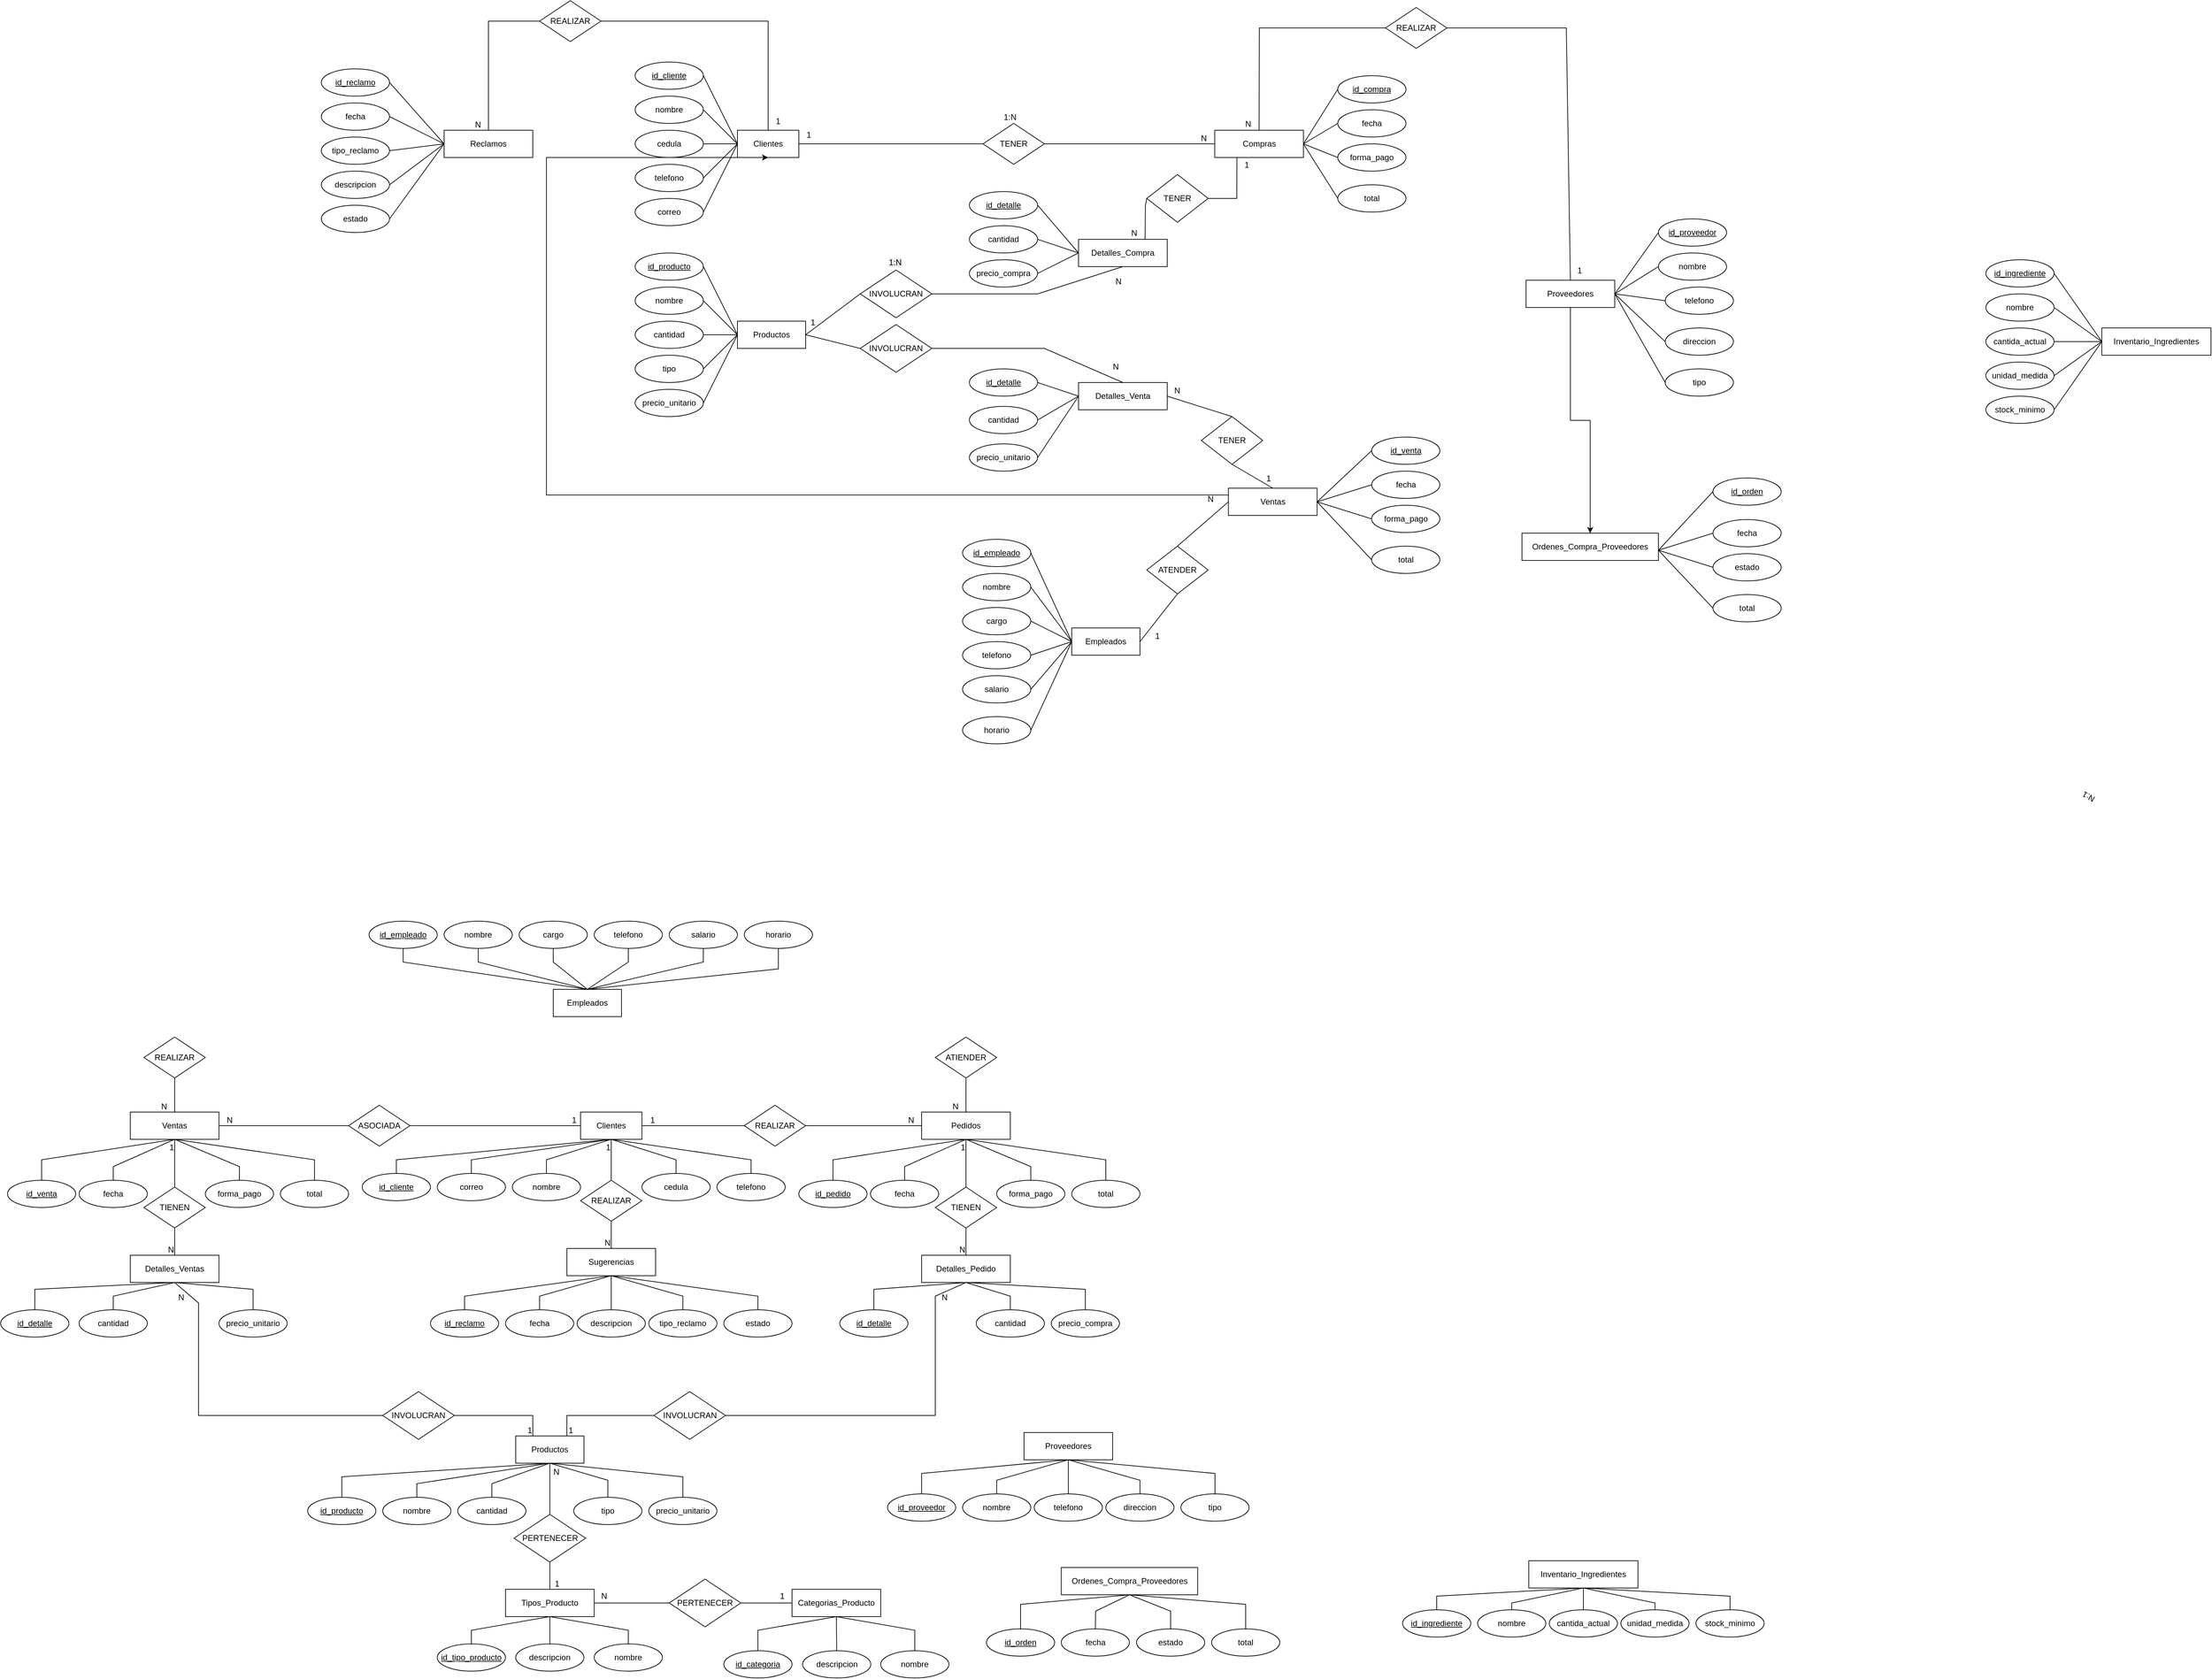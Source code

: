 <mxfile version="27.0.8">
  <diagram name="Página-1" id="N-i5f8-r76NyVRGnc-xn">
    <mxGraphModel dx="4810" dy="927" grid="1" gridSize="10" guides="1" tooltips="1" connect="1" arrows="1" fold="1" page="1" pageScale="1" pageWidth="827" pageHeight="1169" math="0" shadow="0">
      <root>
        <mxCell id="0" />
        <mxCell id="1" parent="0" />
        <mxCell id="Qqh80IMA2MNL4-B3lv8G-1" value="Clientes" style="whiteSpace=wrap;html=1;align=center;" parent="1" vertex="1">
          <mxGeometry x="-960" y="230" width="90" height="40" as="geometry" />
        </mxCell>
        <mxCell id="Qqh80IMA2MNL4-B3lv8G-2" value="id_cliente" style="ellipse;whiteSpace=wrap;html=1;align=center;fontStyle=4;" parent="1" vertex="1">
          <mxGeometry x="-1110" y="130" width="100" height="40" as="geometry" />
        </mxCell>
        <mxCell id="Qqh80IMA2MNL4-B3lv8G-3" value="nombre" style="ellipse;whiteSpace=wrap;html=1;align=center;" parent="1" vertex="1">
          <mxGeometry x="-1110" y="180" width="100" height="40" as="geometry" />
        </mxCell>
        <mxCell id="Qqh80IMA2MNL4-B3lv8G-4" value="cedula" style="ellipse;whiteSpace=wrap;html=1;align=center;" parent="1" vertex="1">
          <mxGeometry x="-1110" y="230" width="100" height="40" as="geometry" />
        </mxCell>
        <mxCell id="Qqh80IMA2MNL4-B3lv8G-5" value="telefono" style="ellipse;whiteSpace=wrap;html=1;align=center;" parent="1" vertex="1">
          <mxGeometry x="-1110" y="280" width="100" height="40" as="geometry" />
        </mxCell>
        <mxCell id="Qqh80IMA2MNL4-B3lv8G-6" value="correo" style="ellipse;whiteSpace=wrap;html=1;align=center;" parent="1" vertex="1">
          <mxGeometry x="-1110" y="330" width="100" height="40" as="geometry" />
        </mxCell>
        <mxCell id="Qqh80IMA2MNL4-B3lv8G-7" value="" style="endArrow=none;html=1;rounded=0;exitX=1;exitY=0.5;exitDx=0;exitDy=0;entryX=0;entryY=0.5;entryDx=0;entryDy=0;" parent="1" source="Qqh80IMA2MNL4-B3lv8G-2" target="Qqh80IMA2MNL4-B3lv8G-1" edge="1">
          <mxGeometry relative="1" as="geometry">
            <mxPoint x="-1100" y="270" as="sourcePoint" />
            <mxPoint x="-940" y="270" as="targetPoint" />
          </mxGeometry>
        </mxCell>
        <mxCell id="Qqh80IMA2MNL4-B3lv8G-8" value="" style="endArrow=none;html=1;rounded=0;exitX=1;exitY=0.5;exitDx=0;exitDy=0;entryX=0;entryY=0.5;entryDx=0;entryDy=0;" parent="1" source="Qqh80IMA2MNL4-B3lv8G-3" target="Qqh80IMA2MNL4-B3lv8G-1" edge="1">
          <mxGeometry relative="1" as="geometry">
            <mxPoint x="-1000" y="130" as="sourcePoint" />
            <mxPoint x="-950" y="260" as="targetPoint" />
          </mxGeometry>
        </mxCell>
        <mxCell id="Qqh80IMA2MNL4-B3lv8G-9" value="" style="endArrow=none;html=1;rounded=0;exitX=1;exitY=0.5;exitDx=0;exitDy=0;entryX=0;entryY=0.5;entryDx=0;entryDy=0;" parent="1" source="Qqh80IMA2MNL4-B3lv8G-4" target="Qqh80IMA2MNL4-B3lv8G-1" edge="1">
          <mxGeometry relative="1" as="geometry">
            <mxPoint x="-1000" y="190" as="sourcePoint" />
            <mxPoint x="-950" y="260" as="targetPoint" />
          </mxGeometry>
        </mxCell>
        <mxCell id="Qqh80IMA2MNL4-B3lv8G-10" value="" style="endArrow=none;html=1;rounded=0;exitX=1;exitY=0.5;exitDx=0;exitDy=0;entryX=0;entryY=0.5;entryDx=0;entryDy=0;" parent="1" source="Qqh80IMA2MNL4-B3lv8G-5" target="Qqh80IMA2MNL4-B3lv8G-1" edge="1">
          <mxGeometry relative="1" as="geometry">
            <mxPoint x="-1000" y="250" as="sourcePoint" />
            <mxPoint x="-950" y="260" as="targetPoint" />
          </mxGeometry>
        </mxCell>
        <mxCell id="Qqh80IMA2MNL4-B3lv8G-11" value="" style="endArrow=none;html=1;rounded=0;exitX=1;exitY=0.5;exitDx=0;exitDy=0;entryX=0;entryY=0.5;entryDx=0;entryDy=0;" parent="1" source="Qqh80IMA2MNL4-B3lv8G-6" target="Qqh80IMA2MNL4-B3lv8G-1" edge="1">
          <mxGeometry relative="1" as="geometry">
            <mxPoint x="-1000" y="310" as="sourcePoint" />
            <mxPoint x="-950" y="260" as="targetPoint" />
          </mxGeometry>
        </mxCell>
        <mxCell id="Qqh80IMA2MNL4-B3lv8G-12" value="Productos" style="whiteSpace=wrap;html=1;align=center;" parent="1" vertex="1">
          <mxGeometry x="-960" y="510" width="100" height="40" as="geometry" />
        </mxCell>
        <mxCell id="Qqh80IMA2MNL4-B3lv8G-13" value="id_producto" style="ellipse;whiteSpace=wrap;html=1;align=center;fontStyle=4;" parent="1" vertex="1">
          <mxGeometry x="-1110" y="410" width="100" height="40" as="geometry" />
        </mxCell>
        <mxCell id="Qqh80IMA2MNL4-B3lv8G-14" value="nombre" style="ellipse;whiteSpace=wrap;html=1;align=center;" parent="1" vertex="1">
          <mxGeometry x="-1110" y="460" width="100" height="40" as="geometry" />
        </mxCell>
        <mxCell id="Qqh80IMA2MNL4-B3lv8G-15" value="cantidad" style="ellipse;whiteSpace=wrap;html=1;align=center;" parent="1" vertex="1">
          <mxGeometry x="-1110" y="510" width="100" height="40" as="geometry" />
        </mxCell>
        <mxCell id="Qqh80IMA2MNL4-B3lv8G-16" value="tipo" style="ellipse;whiteSpace=wrap;html=1;align=center;" parent="1" vertex="1">
          <mxGeometry x="-1110" y="560" width="100" height="40" as="geometry" />
        </mxCell>
        <mxCell id="Qqh80IMA2MNL4-B3lv8G-17" value="precio_unitario" style="ellipse;whiteSpace=wrap;html=1;align=center;" parent="1" vertex="1">
          <mxGeometry x="-1110" y="610" width="100" height="40" as="geometry" />
        </mxCell>
        <mxCell id="Qqh80IMA2MNL4-B3lv8G-18" value="" style="endArrow=none;html=1;rounded=0;exitX=1;exitY=0.5;exitDx=0;exitDy=0;entryX=0;entryY=0.5;entryDx=0;entryDy=0;" parent="1" source="Qqh80IMA2MNL4-B3lv8G-13" target="Qqh80IMA2MNL4-B3lv8G-12" edge="1">
          <mxGeometry relative="1" as="geometry">
            <mxPoint x="-1100" y="550" as="sourcePoint" />
            <mxPoint x="-940" y="550" as="targetPoint" />
          </mxGeometry>
        </mxCell>
        <mxCell id="Qqh80IMA2MNL4-B3lv8G-19" value="" style="endArrow=none;html=1;rounded=0;exitX=1;exitY=0.5;exitDx=0;exitDy=0;entryX=0;entryY=0.5;entryDx=0;entryDy=0;" parent="1" source="Qqh80IMA2MNL4-B3lv8G-14" target="Qqh80IMA2MNL4-B3lv8G-12" edge="1">
          <mxGeometry relative="1" as="geometry">
            <mxPoint x="-1000" y="410" as="sourcePoint" />
            <mxPoint x="-950" y="540" as="targetPoint" />
          </mxGeometry>
        </mxCell>
        <mxCell id="Qqh80IMA2MNL4-B3lv8G-20" value="" style="endArrow=none;html=1;rounded=0;exitX=1;exitY=0.5;exitDx=0;exitDy=0;entryX=0;entryY=0.5;entryDx=0;entryDy=0;" parent="1" source="Qqh80IMA2MNL4-B3lv8G-15" target="Qqh80IMA2MNL4-B3lv8G-12" edge="1">
          <mxGeometry relative="1" as="geometry">
            <mxPoint x="-1000" y="470" as="sourcePoint" />
            <mxPoint x="-950" y="540" as="targetPoint" />
          </mxGeometry>
        </mxCell>
        <mxCell id="Qqh80IMA2MNL4-B3lv8G-21" value="" style="endArrow=none;html=1;rounded=0;exitX=1;exitY=0.5;exitDx=0;exitDy=0;entryX=0;entryY=0.5;entryDx=0;entryDy=0;" parent="1" source="Qqh80IMA2MNL4-B3lv8G-16" target="Qqh80IMA2MNL4-B3lv8G-12" edge="1">
          <mxGeometry relative="1" as="geometry">
            <mxPoint x="-1000" y="530" as="sourcePoint" />
            <mxPoint x="-950" y="540" as="targetPoint" />
          </mxGeometry>
        </mxCell>
        <mxCell id="Qqh80IMA2MNL4-B3lv8G-22" value="" style="endArrow=none;html=1;rounded=0;exitX=1;exitY=0.5;exitDx=0;exitDy=0;entryX=0;entryY=0.5;entryDx=0;entryDy=0;" parent="1" source="Qqh80IMA2MNL4-B3lv8G-17" target="Qqh80IMA2MNL4-B3lv8G-12" edge="1">
          <mxGeometry relative="1" as="geometry">
            <mxPoint x="-1000" y="590" as="sourcePoint" />
            <mxPoint x="-950" y="540" as="targetPoint" />
          </mxGeometry>
        </mxCell>
        <mxCell id="Qqh80IMA2MNL4-B3lv8G-23" value="Categorias_Producto" style="whiteSpace=wrap;html=1;align=center;" parent="1" vertex="1">
          <mxGeometry x="-880" y="2370" width="130" height="40" as="geometry" />
        </mxCell>
        <mxCell id="Qqh80IMA2MNL4-B3lv8G-24" value="id_categoria" style="ellipse;whiteSpace=wrap;html=1;align=center;fontStyle=4;" parent="1" vertex="1">
          <mxGeometry x="-980" y="2460" width="100" height="40" as="geometry" />
        </mxCell>
        <mxCell id="Qqh80IMA2MNL4-B3lv8G-25" value="nombre" style="ellipse;whiteSpace=wrap;html=1;align=center;" parent="1" vertex="1">
          <mxGeometry x="-750" y="2460" width="100" height="40" as="geometry" />
        </mxCell>
        <mxCell id="Qqh80IMA2MNL4-B3lv8G-26" value="descripcion" style="ellipse;whiteSpace=wrap;html=1;align=center;" parent="1" vertex="1">
          <mxGeometry x="-864.5" y="2460" width="100" height="40" as="geometry" />
        </mxCell>
        <mxCell id="Qqh80IMA2MNL4-B3lv8G-29" value="" style="endArrow=none;html=1;rounded=0;exitX=0.5;exitY=0;exitDx=0;exitDy=0;entryX=0.5;entryY=1;entryDx=0;entryDy=0;" parent="1" source="Qqh80IMA2MNL4-B3lv8G-24" target="Qqh80IMA2MNL4-B3lv8G-23" edge="1">
          <mxGeometry relative="1" as="geometry">
            <mxPoint x="-978" y="2420" as="sourcePoint" />
            <mxPoint x="-728" y="2490" as="targetPoint" />
            <Array as="points">
              <mxPoint x="-930" y="2430" />
            </Array>
          </mxGeometry>
        </mxCell>
        <mxCell id="Qqh80IMA2MNL4-B3lv8G-30" value="" style="endArrow=none;html=1;rounded=0;entryX=0.5;entryY=1;entryDx=0;entryDy=0;exitX=0.5;exitY=0;exitDx=0;exitDy=0;" parent="1" source="Qqh80IMA2MNL4-B3lv8G-25" target="Qqh80IMA2MNL4-B3lv8G-23" edge="1">
          <mxGeometry relative="1" as="geometry">
            <mxPoint x="-628" y="2350" as="sourcePoint" />
            <mxPoint x="-738" y="2490" as="targetPoint" />
            <Array as="points">
              <mxPoint x="-700" y="2430" />
            </Array>
          </mxGeometry>
        </mxCell>
        <mxCell id="Qqh80IMA2MNL4-B3lv8G-31" value="" style="endArrow=none;html=1;rounded=0;exitX=0.5;exitY=0;exitDx=0;exitDy=0;entryX=0.5;entryY=1;entryDx=0;entryDy=0;" parent="1" source="Qqh80IMA2MNL4-B3lv8G-26" target="Qqh80IMA2MNL4-B3lv8G-23" edge="1">
          <mxGeometry relative="1" as="geometry">
            <mxPoint x="-878" y="2340" as="sourcePoint" />
            <mxPoint x="-828" y="2410" as="targetPoint" />
          </mxGeometry>
        </mxCell>
        <mxCell id="0VB6fofLDIln-RIYnoBp-48" style="edgeStyle=orthogonalEdgeStyle;rounded=0;orthogonalLoop=1;jettySize=auto;html=1;exitX=0.5;exitY=1;exitDx=0;exitDy=0;" edge="1" parent="1" source="Qqh80IMA2MNL4-B3lv8G-34" target="Qqh80IMA2MNL4-B3lv8G-115">
          <mxGeometry relative="1" as="geometry" />
        </mxCell>
        <mxCell id="Qqh80IMA2MNL4-B3lv8G-34" value="Proveedores" style="whiteSpace=wrap;html=1;align=center;" parent="1" vertex="1">
          <mxGeometry x="196" y="450" width="130" height="40" as="geometry" />
        </mxCell>
        <mxCell id="Qqh80IMA2MNL4-B3lv8G-35" value="id_proveedor" style="ellipse;whiteSpace=wrap;html=1;align=center;fontStyle=4;" parent="1" vertex="1">
          <mxGeometry x="390" y="360" width="100" height="40" as="geometry" />
        </mxCell>
        <mxCell id="Qqh80IMA2MNL4-B3lv8G-36" value="nombre" style="ellipse;whiteSpace=wrap;html=1;align=center;" parent="1" vertex="1">
          <mxGeometry x="390" y="410" width="100" height="40" as="geometry" />
        </mxCell>
        <mxCell id="Qqh80IMA2MNL4-B3lv8G-37" value="telefono" style="ellipse;whiteSpace=wrap;html=1;align=center;" parent="1" vertex="1">
          <mxGeometry x="400" y="460" width="100" height="40" as="geometry" />
        </mxCell>
        <mxCell id="Qqh80IMA2MNL4-B3lv8G-38" value="" style="endArrow=none;html=1;rounded=0;exitX=0;exitY=0.5;exitDx=0;exitDy=0;entryX=1;entryY=0.5;entryDx=0;entryDy=0;" parent="1" source="Qqh80IMA2MNL4-B3lv8G-35" target="Qqh80IMA2MNL4-B3lv8G-34" edge="1">
          <mxGeometry relative="1" as="geometry">
            <mxPoint x="80" y="510" as="sourcePoint" />
            <mxPoint x="330" y="580" as="targetPoint" />
          </mxGeometry>
        </mxCell>
        <mxCell id="Qqh80IMA2MNL4-B3lv8G-39" value="" style="endArrow=none;html=1;rounded=0;entryX=1;entryY=0.5;entryDx=0;entryDy=0;exitX=0;exitY=0.5;exitDx=0;exitDy=0;" parent="1" source="Qqh80IMA2MNL4-B3lv8G-36" target="Qqh80IMA2MNL4-B3lv8G-34" edge="1">
          <mxGeometry relative="1" as="geometry">
            <mxPoint x="430" y="440" as="sourcePoint" />
            <mxPoint x="320" y="580" as="targetPoint" />
          </mxGeometry>
        </mxCell>
        <mxCell id="Qqh80IMA2MNL4-B3lv8G-40" value="" style="endArrow=none;html=1;rounded=0;exitX=0;exitY=0.5;exitDx=0;exitDy=0;entryX=1;entryY=0.5;entryDx=0;entryDy=0;" parent="1" source="Qqh80IMA2MNL4-B3lv8G-37" target="Qqh80IMA2MNL4-B3lv8G-34" edge="1">
          <mxGeometry relative="1" as="geometry">
            <mxPoint x="180" y="430" as="sourcePoint" />
            <mxPoint x="230" y="500" as="targetPoint" />
          </mxGeometry>
        </mxCell>
        <mxCell id="Qqh80IMA2MNL4-B3lv8G-41" value="direccion" style="ellipse;whiteSpace=wrap;html=1;align=center;" parent="1" vertex="1">
          <mxGeometry x="400" y="520" width="100" height="40" as="geometry" />
        </mxCell>
        <mxCell id="Qqh80IMA2MNL4-B3lv8G-42" value="tipo" style="ellipse;whiteSpace=wrap;html=1;align=center;" parent="1" vertex="1">
          <mxGeometry x="400" y="580" width="100" height="40" as="geometry" />
        </mxCell>
        <mxCell id="Qqh80IMA2MNL4-B3lv8G-43" value="" style="endArrow=none;html=1;rounded=0;exitX=0;exitY=0.5;exitDx=0;exitDy=0;entryX=1;entryY=0.5;entryDx=0;entryDy=0;" parent="1" source="Qqh80IMA2MNL4-B3lv8G-41" target="Qqh80IMA2MNL4-B3lv8G-34" edge="1">
          <mxGeometry relative="1" as="geometry">
            <mxPoint x="400" y="540" as="sourcePoint" />
            <mxPoint x="320" y="490" as="targetPoint" />
          </mxGeometry>
        </mxCell>
        <mxCell id="Qqh80IMA2MNL4-B3lv8G-44" value="" style="endArrow=none;html=1;rounded=0;exitX=0;exitY=0.5;exitDx=0;exitDy=0;entryX=1;entryY=0.5;entryDx=0;entryDy=0;" parent="1" source="Qqh80IMA2MNL4-B3lv8G-42" target="Qqh80IMA2MNL4-B3lv8G-34" edge="1">
          <mxGeometry relative="1" as="geometry">
            <mxPoint x="400" y="600" as="sourcePoint" />
            <mxPoint x="320" y="490" as="targetPoint" />
          </mxGeometry>
        </mxCell>
        <mxCell id="Qqh80IMA2MNL4-B3lv8G-45" value="Compras" style="whiteSpace=wrap;html=1;align=center;" parent="1" vertex="1">
          <mxGeometry x="-260.33" y="230" width="130" height="40" as="geometry" />
        </mxCell>
        <mxCell id="Qqh80IMA2MNL4-B3lv8G-46" value="id_compra" style="ellipse;whiteSpace=wrap;html=1;align=center;fontStyle=4;" parent="1" vertex="1">
          <mxGeometry x="-80.0" y="150" width="100" height="40" as="geometry" />
        </mxCell>
        <mxCell id="Qqh80IMA2MNL4-B3lv8G-47" value="fecha" style="ellipse;whiteSpace=wrap;html=1;align=center;" parent="1" vertex="1">
          <mxGeometry x="-80.0" y="200" width="100" height="40" as="geometry" />
        </mxCell>
        <mxCell id="Qqh80IMA2MNL4-B3lv8G-48" value="forma_pago" style="ellipse;whiteSpace=wrap;html=1;align=center;" parent="1" vertex="1">
          <mxGeometry x="-80.0" y="250" width="100" height="40" as="geometry" />
        </mxCell>
        <mxCell id="Qqh80IMA2MNL4-B3lv8G-49" value="" style="endArrow=none;html=1;rounded=0;exitX=0;exitY=0.5;exitDx=0;exitDy=0;entryX=1;entryY=0.5;entryDx=0;entryDy=0;" parent="1" source="Qqh80IMA2MNL4-B3lv8G-46" target="Qqh80IMA2MNL4-B3lv8G-45" edge="1">
          <mxGeometry relative="1" as="geometry">
            <mxPoint x="-360.33" y="275" as="sourcePoint" />
            <mxPoint x="-110.33" y="345" as="targetPoint" />
          </mxGeometry>
        </mxCell>
        <mxCell id="Qqh80IMA2MNL4-B3lv8G-50" value="" style="endArrow=none;html=1;rounded=0;entryX=1;entryY=0.5;entryDx=0;entryDy=0;exitX=0;exitY=0.5;exitDx=0;exitDy=0;" parent="1" source="Qqh80IMA2MNL4-B3lv8G-47" target="Qqh80IMA2MNL4-B3lv8G-45" edge="1">
          <mxGeometry relative="1" as="geometry">
            <mxPoint x="-10.33" y="205" as="sourcePoint" />
            <mxPoint x="-120.33" y="345" as="targetPoint" />
          </mxGeometry>
        </mxCell>
        <mxCell id="Qqh80IMA2MNL4-B3lv8G-51" value="" style="endArrow=none;html=1;rounded=0;exitX=0;exitY=0.5;exitDx=0;exitDy=0;entryX=1;entryY=0.5;entryDx=0;entryDy=0;" parent="1" source="Qqh80IMA2MNL4-B3lv8G-48" target="Qqh80IMA2MNL4-B3lv8G-45" edge="1">
          <mxGeometry relative="1" as="geometry">
            <mxPoint x="-260.33" y="195" as="sourcePoint" />
            <mxPoint x="-210.33" y="265" as="targetPoint" />
          </mxGeometry>
        </mxCell>
        <mxCell id="Qqh80IMA2MNL4-B3lv8G-52" value="total" style="ellipse;whiteSpace=wrap;html=1;align=center;" parent="1" vertex="1">
          <mxGeometry x="-80.0" y="310" width="100" height="40" as="geometry" />
        </mxCell>
        <mxCell id="Qqh80IMA2MNL4-B3lv8G-54" value="" style="endArrow=none;html=1;rounded=0;exitX=0;exitY=0.5;exitDx=0;exitDy=0;entryX=1;entryY=0.5;entryDx=0;entryDy=0;" parent="1" source="Qqh80IMA2MNL4-B3lv8G-52" target="Qqh80IMA2MNL4-B3lv8G-45" edge="1">
          <mxGeometry relative="1" as="geometry">
            <mxPoint x="-40.33" y="305" as="sourcePoint" />
            <mxPoint x="-120.33" y="255" as="targetPoint" />
          </mxGeometry>
        </mxCell>
        <mxCell id="Qqh80IMA2MNL4-B3lv8G-56" value="Detalles_Compra" style="whiteSpace=wrap;html=1;align=center;" parent="1" vertex="1">
          <mxGeometry x="-460" y="390" width="130" height="40" as="geometry" />
        </mxCell>
        <mxCell id="Qqh80IMA2MNL4-B3lv8G-57" value="id_detalle" style="ellipse;whiteSpace=wrap;html=1;align=center;fontStyle=4;" parent="1" vertex="1">
          <mxGeometry x="-620" y="320" width="100" height="40" as="geometry" />
        </mxCell>
        <mxCell id="Qqh80IMA2MNL4-B3lv8G-58" value="cantidad" style="ellipse;whiteSpace=wrap;html=1;align=center;" parent="1" vertex="1">
          <mxGeometry x="-620" y="370" width="100" height="40" as="geometry" />
        </mxCell>
        <mxCell id="Qqh80IMA2MNL4-B3lv8G-59" value="precio_compra" style="ellipse;whiteSpace=wrap;html=1;align=center;" parent="1" vertex="1">
          <mxGeometry x="-620" y="420" width="100" height="40" as="geometry" />
        </mxCell>
        <mxCell id="Qqh80IMA2MNL4-B3lv8G-60" value="" style="endArrow=none;html=1;rounded=0;exitX=1;exitY=0.5;exitDx=0;exitDy=0;entryX=0;entryY=0.5;entryDx=0;entryDy=0;" parent="1" source="Qqh80IMA2MNL4-B3lv8G-57" target="Qqh80IMA2MNL4-B3lv8G-56" edge="1">
          <mxGeometry relative="1" as="geometry">
            <mxPoint x="-686" y="420" as="sourcePoint" />
            <mxPoint x="-580" y="390" as="targetPoint" />
          </mxGeometry>
        </mxCell>
        <mxCell id="Qqh80IMA2MNL4-B3lv8G-61" value="" style="endArrow=none;html=1;rounded=0;entryX=0;entryY=0.5;entryDx=0;entryDy=0;exitX=1;exitY=0.5;exitDx=0;exitDy=0;" parent="1" source="Qqh80IMA2MNL4-B3lv8G-58" target="Qqh80IMA2MNL4-B3lv8G-56" edge="1">
          <mxGeometry relative="1" as="geometry">
            <mxPoint x="-336" y="350" as="sourcePoint" />
            <mxPoint x="-446" y="490" as="targetPoint" />
          </mxGeometry>
        </mxCell>
        <mxCell id="Qqh80IMA2MNL4-B3lv8G-62" value="" style="endArrow=none;html=1;rounded=0;exitX=1;exitY=0.5;exitDx=0;exitDy=0;entryX=0;entryY=0.5;entryDx=0;entryDy=0;" parent="1" source="Qqh80IMA2MNL4-B3lv8G-59" target="Qqh80IMA2MNL4-B3lv8G-56" edge="1">
          <mxGeometry relative="1" as="geometry">
            <mxPoint x="-586" y="340" as="sourcePoint" />
            <mxPoint x="-590" y="470" as="targetPoint" />
          </mxGeometry>
        </mxCell>
        <mxCell id="0VB6fofLDIln-RIYnoBp-67" style="edgeStyle=orthogonalEdgeStyle;rounded=0;orthogonalLoop=1;jettySize=auto;html=1;exitX=0;exitY=0.25;exitDx=0;exitDy=0;entryX=0.5;entryY=1;entryDx=0;entryDy=0;" edge="1" parent="1" source="Qqh80IMA2MNL4-B3lv8G-65" target="Qqh80IMA2MNL4-B3lv8G-1">
          <mxGeometry relative="1" as="geometry">
            <Array as="points">
              <mxPoint x="-1240" y="765" />
              <mxPoint x="-1240" y="270" />
            </Array>
          </mxGeometry>
        </mxCell>
        <mxCell id="Qqh80IMA2MNL4-B3lv8G-65" value="Ventas" style="whiteSpace=wrap;html=1;align=center;" parent="1" vertex="1">
          <mxGeometry x="-240.33" y="755" width="130" height="40" as="geometry" />
        </mxCell>
        <mxCell id="Qqh80IMA2MNL4-B3lv8G-66" value="id_venta" style="ellipse;whiteSpace=wrap;html=1;align=center;fontStyle=4;" parent="1" vertex="1">
          <mxGeometry x="-30.33" y="680" width="100" height="40" as="geometry" />
        </mxCell>
        <mxCell id="Qqh80IMA2MNL4-B3lv8G-67" value="fecha" style="ellipse;whiteSpace=wrap;html=1;align=center;" parent="1" vertex="1">
          <mxGeometry x="-30.33" y="730" width="100" height="40" as="geometry" />
        </mxCell>
        <mxCell id="Qqh80IMA2MNL4-B3lv8G-68" value="forma_pago" style="ellipse;whiteSpace=wrap;html=1;align=center;" parent="1" vertex="1">
          <mxGeometry x="-30.33" y="780" width="100" height="40" as="geometry" />
        </mxCell>
        <mxCell id="Qqh80IMA2MNL4-B3lv8G-69" value="" style="endArrow=none;html=1;rounded=0;exitX=0;exitY=0.5;exitDx=0;exitDy=0;entryX=1;entryY=0.5;entryDx=0;entryDy=0;" parent="1" source="Qqh80IMA2MNL4-B3lv8G-66" target="Qqh80IMA2MNL4-B3lv8G-65" edge="1">
          <mxGeometry relative="1" as="geometry">
            <mxPoint x="-340.33" y="805" as="sourcePoint" />
            <mxPoint x="-90.33" y="875" as="targetPoint" />
          </mxGeometry>
        </mxCell>
        <mxCell id="Qqh80IMA2MNL4-B3lv8G-70" value="" style="endArrow=none;html=1;rounded=0;entryX=1;entryY=0.5;entryDx=0;entryDy=0;exitX=0;exitY=0.5;exitDx=0;exitDy=0;" parent="1" source="Qqh80IMA2MNL4-B3lv8G-67" target="Qqh80IMA2MNL4-B3lv8G-65" edge="1">
          <mxGeometry relative="1" as="geometry">
            <mxPoint x="9.67" y="735" as="sourcePoint" />
            <mxPoint x="-100.33" y="875" as="targetPoint" />
          </mxGeometry>
        </mxCell>
        <mxCell id="Qqh80IMA2MNL4-B3lv8G-71" value="" style="endArrow=none;html=1;rounded=0;exitX=0;exitY=0.5;exitDx=0;exitDy=0;entryX=1;entryY=0.5;entryDx=0;entryDy=0;" parent="1" source="Qqh80IMA2MNL4-B3lv8G-68" target="Qqh80IMA2MNL4-B3lv8G-65" edge="1">
          <mxGeometry relative="1" as="geometry">
            <mxPoint x="-240.33" y="725" as="sourcePoint" />
            <mxPoint x="-190.33" y="795" as="targetPoint" />
          </mxGeometry>
        </mxCell>
        <mxCell id="Qqh80IMA2MNL4-B3lv8G-72" value="total" style="ellipse;whiteSpace=wrap;html=1;align=center;" parent="1" vertex="1">
          <mxGeometry x="-30.33" y="840" width="100" height="40" as="geometry" />
        </mxCell>
        <mxCell id="Qqh80IMA2MNL4-B3lv8G-73" value="" style="endArrow=none;html=1;rounded=0;exitX=0;exitY=0.5;exitDx=0;exitDy=0;entryX=1;entryY=0.5;entryDx=0;entryDy=0;" parent="1" source="Qqh80IMA2MNL4-B3lv8G-72" target="Qqh80IMA2MNL4-B3lv8G-65" edge="1">
          <mxGeometry relative="1" as="geometry">
            <mxPoint x="-20.33" y="835" as="sourcePoint" />
            <mxPoint x="-100.33" y="785" as="targetPoint" />
          </mxGeometry>
        </mxCell>
        <mxCell id="Qqh80IMA2MNL4-B3lv8G-74" value="Detalles_Venta" style="whiteSpace=wrap;html=1;align=center;" parent="1" vertex="1">
          <mxGeometry x="-460" y="600" width="130" height="40" as="geometry" />
        </mxCell>
        <mxCell id="Qqh80IMA2MNL4-B3lv8G-75" value="id_detalle" style="ellipse;whiteSpace=wrap;html=1;align=center;fontStyle=4;" parent="1" vertex="1">
          <mxGeometry x="-620" y="580" width="100" height="40" as="geometry" />
        </mxCell>
        <mxCell id="Qqh80IMA2MNL4-B3lv8G-76" value="cantidad" style="ellipse;whiteSpace=wrap;html=1;align=center;" parent="1" vertex="1">
          <mxGeometry x="-620" y="635" width="100" height="40" as="geometry" />
        </mxCell>
        <mxCell id="Qqh80IMA2MNL4-B3lv8G-77" value="precio_unitario" style="ellipse;whiteSpace=wrap;html=1;align=center;" parent="1" vertex="1">
          <mxGeometry x="-620" y="690" width="100" height="40" as="geometry" />
        </mxCell>
        <mxCell id="Qqh80IMA2MNL4-B3lv8G-78" value="" style="endArrow=none;html=1;rounded=0;exitX=1;exitY=0.5;exitDx=0;exitDy=0;entryX=0;entryY=0.5;entryDx=0;entryDy=0;" parent="1" source="Qqh80IMA2MNL4-B3lv8G-75" target="Qqh80IMA2MNL4-B3lv8G-74" edge="1">
          <mxGeometry relative="1" as="geometry">
            <mxPoint x="-546" y="655" as="sourcePoint" />
            <mxPoint x="-450" y="650" as="targetPoint" />
          </mxGeometry>
        </mxCell>
        <mxCell id="Qqh80IMA2MNL4-B3lv8G-79" value="" style="endArrow=none;html=1;rounded=0;entryX=0;entryY=0.5;entryDx=0;entryDy=0;exitX=1;exitY=0.5;exitDx=0;exitDy=0;" parent="1" source="Qqh80IMA2MNL4-B3lv8G-76" target="Qqh80IMA2MNL4-B3lv8G-74" edge="1">
          <mxGeometry relative="1" as="geometry">
            <mxPoint x="-196" y="585" as="sourcePoint" />
            <mxPoint x="-450" y="650" as="targetPoint" />
          </mxGeometry>
        </mxCell>
        <mxCell id="Qqh80IMA2MNL4-B3lv8G-80" value="" style="endArrow=none;html=1;rounded=0;entryX=0;entryY=0.5;entryDx=0;entryDy=0;exitX=1;exitY=0.5;exitDx=0;exitDy=0;" parent="1" source="Qqh80IMA2MNL4-B3lv8G-77" target="Qqh80IMA2MNL4-B3lv8G-74" edge="1">
          <mxGeometry relative="1" as="geometry">
            <mxPoint x="-290" y="720" as="sourcePoint" />
            <mxPoint x="-450" y="650" as="targetPoint" />
          </mxGeometry>
        </mxCell>
        <mxCell id="Qqh80IMA2MNL4-B3lv8G-81" value="Empleados" style="whiteSpace=wrap;html=1;align=center;" parent="1" vertex="1">
          <mxGeometry x="-470" y="960" width="100" height="40" as="geometry" />
        </mxCell>
        <mxCell id="Qqh80IMA2MNL4-B3lv8G-82" value="id_empleado" style="ellipse;whiteSpace=wrap;html=1;align=center;fontStyle=4;" parent="1" vertex="1">
          <mxGeometry x="-630" y="830" width="100" height="40" as="geometry" />
        </mxCell>
        <mxCell id="Qqh80IMA2MNL4-B3lv8G-83" value="nombre" style="ellipse;whiteSpace=wrap;html=1;align=center;" parent="1" vertex="1">
          <mxGeometry x="-630" y="880" width="100" height="40" as="geometry" />
        </mxCell>
        <mxCell id="Qqh80IMA2MNL4-B3lv8G-84" value="cargo" style="ellipse;whiteSpace=wrap;html=1;align=center;" parent="1" vertex="1">
          <mxGeometry x="-630" y="930" width="100" height="40" as="geometry" />
        </mxCell>
        <mxCell id="Qqh80IMA2MNL4-B3lv8G-85" value="telefono" style="ellipse;whiteSpace=wrap;html=1;align=center;" parent="1" vertex="1">
          <mxGeometry x="-630" y="980" width="100" height="40" as="geometry" />
        </mxCell>
        <mxCell id="Qqh80IMA2MNL4-B3lv8G-86" value="salario" style="ellipse;whiteSpace=wrap;html=1;align=center;" parent="1" vertex="1">
          <mxGeometry x="-630" y="1030" width="100" height="40" as="geometry" />
        </mxCell>
        <mxCell id="Qqh80IMA2MNL4-B3lv8G-87" value="" style="endArrow=none;html=1;rounded=0;exitX=1;exitY=0.5;exitDx=0;exitDy=0;entryX=0;entryY=0.5;entryDx=0;entryDy=0;" parent="1" source="Qqh80IMA2MNL4-B3lv8G-82" target="Qqh80IMA2MNL4-B3lv8G-81" edge="1">
          <mxGeometry relative="1" as="geometry">
            <mxPoint x="-610" y="1000" as="sourcePoint" />
            <mxPoint x="-450" y="1000" as="targetPoint" />
          </mxGeometry>
        </mxCell>
        <mxCell id="Qqh80IMA2MNL4-B3lv8G-88" value="" style="endArrow=none;html=1;rounded=0;exitX=1;exitY=0.5;exitDx=0;exitDy=0;entryX=0;entryY=0.5;entryDx=0;entryDy=0;" parent="1" source="Qqh80IMA2MNL4-B3lv8G-83" target="Qqh80IMA2MNL4-B3lv8G-81" edge="1">
          <mxGeometry relative="1" as="geometry">
            <mxPoint x="-510" y="860" as="sourcePoint" />
            <mxPoint x="-460" y="990" as="targetPoint" />
          </mxGeometry>
        </mxCell>
        <mxCell id="Qqh80IMA2MNL4-B3lv8G-89" value="" style="endArrow=none;html=1;rounded=0;exitX=1;exitY=0.5;exitDx=0;exitDy=0;entryX=0;entryY=0.5;entryDx=0;entryDy=0;" parent="1" source="Qqh80IMA2MNL4-B3lv8G-84" target="Qqh80IMA2MNL4-B3lv8G-81" edge="1">
          <mxGeometry relative="1" as="geometry">
            <mxPoint x="-510" y="920" as="sourcePoint" />
            <mxPoint x="-460" y="990" as="targetPoint" />
          </mxGeometry>
        </mxCell>
        <mxCell id="Qqh80IMA2MNL4-B3lv8G-90" value="" style="endArrow=none;html=1;rounded=0;exitX=1;exitY=0.5;exitDx=0;exitDy=0;entryX=0;entryY=0.5;entryDx=0;entryDy=0;" parent="1" source="Qqh80IMA2MNL4-B3lv8G-85" target="Qqh80IMA2MNL4-B3lv8G-81" edge="1">
          <mxGeometry relative="1" as="geometry">
            <mxPoint x="-510" y="980" as="sourcePoint" />
            <mxPoint x="-460" y="990" as="targetPoint" />
          </mxGeometry>
        </mxCell>
        <mxCell id="Qqh80IMA2MNL4-B3lv8G-91" value="" style="endArrow=none;html=1;rounded=0;exitX=1;exitY=0.5;exitDx=0;exitDy=0;entryX=0;entryY=0.5;entryDx=0;entryDy=0;" parent="1" source="Qqh80IMA2MNL4-B3lv8G-86" target="Qqh80IMA2MNL4-B3lv8G-81" edge="1">
          <mxGeometry relative="1" as="geometry">
            <mxPoint x="-510" y="1040" as="sourcePoint" />
            <mxPoint x="-460" y="990" as="targetPoint" />
          </mxGeometry>
        </mxCell>
        <mxCell id="Qqh80IMA2MNL4-B3lv8G-92" value="horario" style="ellipse;whiteSpace=wrap;html=1;align=center;" parent="1" vertex="1">
          <mxGeometry x="-630" y="1090" width="100" height="40" as="geometry" />
        </mxCell>
        <mxCell id="Qqh80IMA2MNL4-B3lv8G-93" value="" style="endArrow=none;html=1;rounded=0;exitX=1;exitY=0.5;exitDx=0;exitDy=0;entryX=0;entryY=0.5;entryDx=0;entryDy=0;" parent="1" source="Qqh80IMA2MNL4-B3lv8G-92" target="Qqh80IMA2MNL4-B3lv8G-81" edge="1">
          <mxGeometry relative="1" as="geometry">
            <mxPoint x="-510" y="1090" as="sourcePoint" />
            <mxPoint x="-460" y="990" as="targetPoint" />
          </mxGeometry>
        </mxCell>
        <mxCell id="Qqh80IMA2MNL4-B3lv8G-94" value="Tipos_Producto" style="whiteSpace=wrap;html=1;align=center;" parent="1" vertex="1">
          <mxGeometry x="-1300" y="2370" width="130" height="40" as="geometry" />
        </mxCell>
        <mxCell id="Qqh80IMA2MNL4-B3lv8G-95" value="id_tipo_producto" style="ellipse;whiteSpace=wrap;html=1;align=center;fontStyle=4;" parent="1" vertex="1">
          <mxGeometry x="-1400" y="2450" width="100" height="40" as="geometry" />
        </mxCell>
        <mxCell id="Qqh80IMA2MNL4-B3lv8G-96" value="nombre" style="ellipse;whiteSpace=wrap;html=1;align=center;" parent="1" vertex="1">
          <mxGeometry x="-1170" y="2450" width="100" height="40" as="geometry" />
        </mxCell>
        <mxCell id="Qqh80IMA2MNL4-B3lv8G-97" value="descripcion" style="ellipse;whiteSpace=wrap;html=1;align=center;" parent="1" vertex="1">
          <mxGeometry x="-1285" y="2450" width="100" height="40" as="geometry" />
        </mxCell>
        <mxCell id="Qqh80IMA2MNL4-B3lv8G-98" value="" style="endArrow=none;html=1;rounded=0;exitX=0.5;exitY=0;exitDx=0;exitDy=0;entryX=0.5;entryY=1;entryDx=0;entryDy=0;" parent="1" source="Qqh80IMA2MNL4-B3lv8G-95" target="Qqh80IMA2MNL4-B3lv8G-94" edge="1">
          <mxGeometry relative="1" as="geometry">
            <mxPoint x="-1400" y="2420" as="sourcePoint" />
            <mxPoint x="-1150" y="2490" as="targetPoint" />
            <Array as="points">
              <mxPoint x="-1350" y="2430" />
            </Array>
          </mxGeometry>
        </mxCell>
        <mxCell id="Qqh80IMA2MNL4-B3lv8G-99" value="" style="endArrow=none;html=1;rounded=0;entryX=0.5;entryY=1;entryDx=0;entryDy=0;exitX=0.5;exitY=0;exitDx=0;exitDy=0;" parent="1" source="Qqh80IMA2MNL4-B3lv8G-96" target="Qqh80IMA2MNL4-B3lv8G-94" edge="1">
          <mxGeometry relative="1" as="geometry">
            <mxPoint x="-1050" y="2350" as="sourcePoint" />
            <mxPoint x="-1160" y="2490" as="targetPoint" />
            <Array as="points">
              <mxPoint x="-1120" y="2430" />
            </Array>
          </mxGeometry>
        </mxCell>
        <mxCell id="Qqh80IMA2MNL4-B3lv8G-100" value="" style="endArrow=none;html=1;rounded=0;exitX=0.5;exitY=0;exitDx=0;exitDy=0;entryX=0.5;entryY=1;entryDx=0;entryDy=0;" parent="1" source="Qqh80IMA2MNL4-B3lv8G-97" target="Qqh80IMA2MNL4-B3lv8G-94" edge="1">
          <mxGeometry relative="1" as="geometry">
            <mxPoint x="-1300" y="2340" as="sourcePoint" />
            <mxPoint x="-1250" y="2410" as="targetPoint" />
          </mxGeometry>
        </mxCell>
        <mxCell id="Qqh80IMA2MNL4-B3lv8G-102" value="Inventario_Ingredientes" style="whiteSpace=wrap;html=1;align=center;" parent="1" vertex="1">
          <mxGeometry x="1040" y="520" width="160" height="40" as="geometry" />
        </mxCell>
        <mxCell id="Qqh80IMA2MNL4-B3lv8G-103" value="id_ingrediente" style="ellipse;whiteSpace=wrap;html=1;align=center;fontStyle=4;" parent="1" vertex="1">
          <mxGeometry x="870" y="420" width="100" height="40" as="geometry" />
        </mxCell>
        <mxCell id="Qqh80IMA2MNL4-B3lv8G-104" value="nombre" style="ellipse;whiteSpace=wrap;html=1;align=center;" parent="1" vertex="1">
          <mxGeometry x="870" y="470" width="100" height="40" as="geometry" />
        </mxCell>
        <mxCell id="Qqh80IMA2MNL4-B3lv8G-105" value="cantida_actual" style="ellipse;whiteSpace=wrap;html=1;align=center;" parent="1" vertex="1">
          <mxGeometry x="870" y="520" width="100" height="40" as="geometry" />
        </mxCell>
        <mxCell id="Qqh80IMA2MNL4-B3lv8G-106" value="unidad_medida" style="ellipse;whiteSpace=wrap;html=1;align=center;" parent="1" vertex="1">
          <mxGeometry x="870" y="570" width="100" height="40" as="geometry" />
        </mxCell>
        <mxCell id="Qqh80IMA2MNL4-B3lv8G-107" value="stock_minimo" style="ellipse;whiteSpace=wrap;html=1;align=center;" parent="1" vertex="1">
          <mxGeometry x="870" y="620" width="100" height="40" as="geometry" />
        </mxCell>
        <mxCell id="Qqh80IMA2MNL4-B3lv8G-108" value="" style="endArrow=none;html=1;rounded=0;exitX=1;exitY=0.5;exitDx=0;exitDy=0;entryX=0;entryY=0.5;entryDx=0;entryDy=0;" parent="1" source="Qqh80IMA2MNL4-B3lv8G-103" target="Qqh80IMA2MNL4-B3lv8G-102" edge="1">
          <mxGeometry relative="1" as="geometry">
            <mxPoint x="900" y="560" as="sourcePoint" />
            <mxPoint x="1060" y="560" as="targetPoint" />
          </mxGeometry>
        </mxCell>
        <mxCell id="Qqh80IMA2MNL4-B3lv8G-109" value="" style="endArrow=none;html=1;rounded=0;exitX=1;exitY=0.5;exitDx=0;exitDy=0;entryX=0;entryY=0.5;entryDx=0;entryDy=0;" parent="1" source="Qqh80IMA2MNL4-B3lv8G-104" target="Qqh80IMA2MNL4-B3lv8G-102" edge="1">
          <mxGeometry relative="1" as="geometry">
            <mxPoint x="1000" y="420" as="sourcePoint" />
            <mxPoint x="1050" y="550" as="targetPoint" />
          </mxGeometry>
        </mxCell>
        <mxCell id="Qqh80IMA2MNL4-B3lv8G-110" value="" style="endArrow=none;html=1;rounded=0;exitX=1;exitY=0.5;exitDx=0;exitDy=0;entryX=0;entryY=0.5;entryDx=0;entryDy=0;" parent="1" source="Qqh80IMA2MNL4-B3lv8G-105" target="Qqh80IMA2MNL4-B3lv8G-102" edge="1">
          <mxGeometry relative="1" as="geometry">
            <mxPoint x="1000" y="480" as="sourcePoint" />
            <mxPoint x="1050" y="550" as="targetPoint" />
          </mxGeometry>
        </mxCell>
        <mxCell id="Qqh80IMA2MNL4-B3lv8G-111" value="" style="endArrow=none;html=1;rounded=0;exitX=1;exitY=0.5;exitDx=0;exitDy=0;entryX=0;entryY=0.5;entryDx=0;entryDy=0;" parent="1" source="Qqh80IMA2MNL4-B3lv8G-106" target="Qqh80IMA2MNL4-B3lv8G-102" edge="1">
          <mxGeometry relative="1" as="geometry">
            <mxPoint x="1000" y="540" as="sourcePoint" />
            <mxPoint x="1050" y="550" as="targetPoint" />
          </mxGeometry>
        </mxCell>
        <mxCell id="Qqh80IMA2MNL4-B3lv8G-112" value="" style="endArrow=none;html=1;rounded=0;exitX=1;exitY=0.5;exitDx=0;exitDy=0;entryX=0;entryY=0.5;entryDx=0;entryDy=0;" parent="1" source="Qqh80IMA2MNL4-B3lv8G-107" target="Qqh80IMA2MNL4-B3lv8G-102" edge="1">
          <mxGeometry relative="1" as="geometry">
            <mxPoint x="1000" y="600" as="sourcePoint" />
            <mxPoint x="1050" y="550" as="targetPoint" />
          </mxGeometry>
        </mxCell>
        <mxCell id="Qqh80IMA2MNL4-B3lv8G-115" value="Ordenes_Compra_Proveedores" style="whiteSpace=wrap;html=1;align=center;" parent="1" vertex="1">
          <mxGeometry x="190" y="821" width="200" height="40" as="geometry" />
        </mxCell>
        <mxCell id="Qqh80IMA2MNL4-B3lv8G-116" value="id_orden" style="ellipse;whiteSpace=wrap;html=1;align=center;fontStyle=4;" parent="1" vertex="1">
          <mxGeometry x="470" y="740" width="100" height="40" as="geometry" />
        </mxCell>
        <mxCell id="Qqh80IMA2MNL4-B3lv8G-117" value="fecha" style="ellipse;whiteSpace=wrap;html=1;align=center;" parent="1" vertex="1">
          <mxGeometry x="470" y="801" width="100" height="40" as="geometry" />
        </mxCell>
        <mxCell id="Qqh80IMA2MNL4-B3lv8G-118" value="estado" style="ellipse;whiteSpace=wrap;html=1;align=center;" parent="1" vertex="1">
          <mxGeometry x="470" y="851" width="100" height="40" as="geometry" />
        </mxCell>
        <mxCell id="Qqh80IMA2MNL4-B3lv8G-119" value="" style="endArrow=none;html=1;rounded=0;exitX=0;exitY=0.5;exitDx=0;exitDy=0;entryX=1;entryY=0.5;entryDx=0;entryDy=0;" parent="1" source="Qqh80IMA2MNL4-B3lv8G-116" edge="1">
          <mxGeometry relative="1" as="geometry">
            <mxPoint x="160" y="876" as="sourcePoint" />
            <mxPoint x="390" y="846" as="targetPoint" />
          </mxGeometry>
        </mxCell>
        <mxCell id="Qqh80IMA2MNL4-B3lv8G-120" value="" style="endArrow=none;html=1;rounded=0;entryX=1;entryY=0.5;entryDx=0;entryDy=0;exitX=0;exitY=0.5;exitDx=0;exitDy=0;" parent="1" source="Qqh80IMA2MNL4-B3lv8G-117" edge="1">
          <mxGeometry relative="1" as="geometry">
            <mxPoint x="510" y="806" as="sourcePoint" />
            <mxPoint x="390" y="846" as="targetPoint" />
          </mxGeometry>
        </mxCell>
        <mxCell id="Qqh80IMA2MNL4-B3lv8G-121" value="" style="endArrow=none;html=1;rounded=0;exitX=0;exitY=0.5;exitDx=0;exitDy=0;entryX=1;entryY=0.5;entryDx=0;entryDy=0;" parent="1" source="Qqh80IMA2MNL4-B3lv8G-118" edge="1">
          <mxGeometry relative="1" as="geometry">
            <mxPoint x="260" y="796" as="sourcePoint" />
            <mxPoint x="390" y="846" as="targetPoint" />
          </mxGeometry>
        </mxCell>
        <mxCell id="Qqh80IMA2MNL4-B3lv8G-122" value="total" style="ellipse;whiteSpace=wrap;html=1;align=center;" parent="1" vertex="1">
          <mxGeometry x="470" y="911" width="100" height="40" as="geometry" />
        </mxCell>
        <mxCell id="Qqh80IMA2MNL4-B3lv8G-123" value="" style="endArrow=none;html=1;rounded=0;exitX=0;exitY=0.5;exitDx=0;exitDy=0;entryX=1;entryY=0.5;entryDx=0;entryDy=0;" parent="1" source="Qqh80IMA2MNL4-B3lv8G-122" edge="1">
          <mxGeometry relative="1" as="geometry">
            <mxPoint x="480" y="906" as="sourcePoint" />
            <mxPoint x="390" y="846" as="targetPoint" />
          </mxGeometry>
        </mxCell>
        <mxCell id="Qqh80IMA2MNL4-B3lv8G-124" value="Reclamos" style="whiteSpace=wrap;html=1;align=center;" parent="1" vertex="1">
          <mxGeometry x="-1390" y="230" width="130" height="40" as="geometry" />
        </mxCell>
        <mxCell id="Qqh80IMA2MNL4-B3lv8G-125" value="id_reclamo" style="ellipse;whiteSpace=wrap;html=1;align=center;fontStyle=4;" parent="1" vertex="1">
          <mxGeometry x="-1570" y="140" width="100" height="40" as="geometry" />
        </mxCell>
        <mxCell id="Qqh80IMA2MNL4-B3lv8G-126" value="fecha" style="ellipse;whiteSpace=wrap;html=1;align=center;" parent="1" vertex="1">
          <mxGeometry x="-1570" y="190" width="100" height="40" as="geometry" />
        </mxCell>
        <mxCell id="Qqh80IMA2MNL4-B3lv8G-127" value="tipo_reclamo" style="ellipse;whiteSpace=wrap;html=1;align=center;" parent="1" vertex="1">
          <mxGeometry x="-1570" y="240" width="100" height="40" as="geometry" />
        </mxCell>
        <mxCell id="Qqh80IMA2MNL4-B3lv8G-128" value="descripcion" style="ellipse;whiteSpace=wrap;html=1;align=center;" parent="1" vertex="1">
          <mxGeometry x="-1570" y="290" width="100" height="40" as="geometry" />
        </mxCell>
        <mxCell id="Qqh80IMA2MNL4-B3lv8G-129" value="estado" style="ellipse;whiteSpace=wrap;html=1;align=center;" parent="1" vertex="1">
          <mxGeometry x="-1570" y="340" width="100" height="40" as="geometry" />
        </mxCell>
        <mxCell id="Qqh80IMA2MNL4-B3lv8G-130" value="" style="endArrow=none;html=1;rounded=0;exitX=1;exitY=0.5;exitDx=0;exitDy=0;entryX=0;entryY=0.5;entryDx=0;entryDy=0;" parent="1" source="Qqh80IMA2MNL4-B3lv8G-125" target="Qqh80IMA2MNL4-B3lv8G-124" edge="1">
          <mxGeometry relative="1" as="geometry">
            <mxPoint x="-1540" y="280" as="sourcePoint" />
            <mxPoint x="-1400" y="260" as="targetPoint" />
          </mxGeometry>
        </mxCell>
        <mxCell id="Qqh80IMA2MNL4-B3lv8G-131" value="" style="endArrow=none;html=1;rounded=0;exitX=1;exitY=0.5;exitDx=0;exitDy=0;entryX=0;entryY=0.5;entryDx=0;entryDy=0;" parent="1" source="Qqh80IMA2MNL4-B3lv8G-126" target="Qqh80IMA2MNL4-B3lv8G-124" edge="1">
          <mxGeometry relative="1" as="geometry">
            <mxPoint x="-1440" y="140" as="sourcePoint" />
            <mxPoint x="-1400" y="260" as="targetPoint" />
          </mxGeometry>
        </mxCell>
        <mxCell id="Qqh80IMA2MNL4-B3lv8G-132" value="" style="endArrow=none;html=1;rounded=0;exitX=1;exitY=0.5;exitDx=0;exitDy=0;entryX=0;entryY=0.5;entryDx=0;entryDy=0;" parent="1" source="Qqh80IMA2MNL4-B3lv8G-127" target="Qqh80IMA2MNL4-B3lv8G-124" edge="1">
          <mxGeometry relative="1" as="geometry">
            <mxPoint x="-1440" y="200" as="sourcePoint" />
            <mxPoint x="-1400" y="260" as="targetPoint" />
          </mxGeometry>
        </mxCell>
        <mxCell id="Qqh80IMA2MNL4-B3lv8G-133" value="" style="endArrow=none;html=1;rounded=0;exitX=1;exitY=0.5;exitDx=0;exitDy=0;entryX=0;entryY=0.5;entryDx=0;entryDy=0;" parent="1" source="Qqh80IMA2MNL4-B3lv8G-128" target="Qqh80IMA2MNL4-B3lv8G-124" edge="1">
          <mxGeometry relative="1" as="geometry">
            <mxPoint x="-1440" y="260" as="sourcePoint" />
            <mxPoint x="-1400" y="260" as="targetPoint" />
          </mxGeometry>
        </mxCell>
        <mxCell id="Qqh80IMA2MNL4-B3lv8G-134" value="" style="endArrow=none;html=1;rounded=0;exitX=1;exitY=0.5;exitDx=0;exitDy=0;entryX=0;entryY=0.5;entryDx=0;entryDy=0;" parent="1" source="Qqh80IMA2MNL4-B3lv8G-129" target="Qqh80IMA2MNL4-B3lv8G-124" edge="1">
          <mxGeometry relative="1" as="geometry">
            <mxPoint x="-1440" y="320" as="sourcePoint" />
            <mxPoint x="-1400" y="260" as="targetPoint" />
          </mxGeometry>
        </mxCell>
        <mxCell id="Qqh80IMA2MNL4-B3lv8G-135" value="TENER" style="shape=rhombus;perimeter=rhombusPerimeter;whiteSpace=wrap;html=1;align=center;" parent="1" vertex="1">
          <mxGeometry x="-600" y="220" width="90" height="60" as="geometry" />
        </mxCell>
        <mxCell id="Qqh80IMA2MNL4-B3lv8G-137" value="" style="endArrow=none;html=1;rounded=0;exitX=0;exitY=0.5;exitDx=0;exitDy=0;entryX=1;entryY=0.5;entryDx=0;entryDy=0;" parent="1" source="Qqh80IMA2MNL4-B3lv8G-135" target="Qqh80IMA2MNL4-B3lv8G-1" edge="1">
          <mxGeometry relative="1" as="geometry">
            <mxPoint x="-240" y="340" as="sourcePoint" />
            <mxPoint x="-830" y="160" as="targetPoint" />
          </mxGeometry>
        </mxCell>
        <mxCell id="Qqh80IMA2MNL4-B3lv8G-138" value="1" style="resizable=0;html=1;whiteSpace=wrap;align=right;verticalAlign=bottom;" parent="Qqh80IMA2MNL4-B3lv8G-137" connectable="0" vertex="1">
          <mxGeometry x="1" relative="1" as="geometry">
            <mxPoint x="19" y="-5" as="offset" />
          </mxGeometry>
        </mxCell>
        <mxCell id="Qqh80IMA2MNL4-B3lv8G-139" value="" style="endArrow=none;html=1;rounded=0;entryX=0;entryY=0.5;entryDx=0;entryDy=0;exitX=1;exitY=0.5;exitDx=0;exitDy=0;" parent="1" source="Qqh80IMA2MNL4-B3lv8G-135" target="Qqh80IMA2MNL4-B3lv8G-45" edge="1">
          <mxGeometry relative="1" as="geometry">
            <mxPoint x="-637" y="340" as="sourcePoint" />
            <mxPoint x="-477" y="340" as="targetPoint" />
          </mxGeometry>
        </mxCell>
        <mxCell id="Qqh80IMA2MNL4-B3lv8G-140" value="N" style="resizable=0;html=1;whiteSpace=wrap;align=right;verticalAlign=bottom;" parent="Qqh80IMA2MNL4-B3lv8G-139" connectable="0" vertex="1">
          <mxGeometry x="1" relative="1" as="geometry">
            <mxPoint x="-10" as="offset" />
          </mxGeometry>
        </mxCell>
        <mxCell id="Qqh80IMA2MNL4-B3lv8G-145" value="1:N" style="resizable=0;html=1;whiteSpace=wrap;align=right;verticalAlign=bottom;" parent="1" connectable="0" vertex="1">
          <mxGeometry x="-379.999" y="260" as="geometry">
            <mxPoint x="-170" y="-41" as="offset" />
          </mxGeometry>
        </mxCell>
        <mxCell id="Qqh80IMA2MNL4-B3lv8G-146" value="PERTENECER" style="shape=rhombus;perimeter=rhombusPerimeter;whiteSpace=wrap;html=1;align=center;" parent="1" vertex="1">
          <mxGeometry x="-1287.5" y="2260" width="105" height="70" as="geometry" />
        </mxCell>
        <mxCell id="Qqh80IMA2MNL4-B3lv8G-147" value="" style="endArrow=none;html=1;rounded=0;entryX=0.5;entryY=0;entryDx=0;entryDy=0;exitX=0.5;exitY=1;exitDx=0;exitDy=0;" parent="1" source="Qqh80IMA2MNL4-B3lv8G-146" target="Qqh80IMA2MNL4-B3lv8G-94" edge="1">
          <mxGeometry relative="1" as="geometry">
            <mxPoint x="-1600" y="2380" as="sourcePoint" />
            <mxPoint x="-1590" y="2040" as="targetPoint" />
          </mxGeometry>
        </mxCell>
        <mxCell id="Qqh80IMA2MNL4-B3lv8G-148" value="1" style="resizable=0;html=1;whiteSpace=wrap;align=right;verticalAlign=bottom;" parent="Qqh80IMA2MNL4-B3lv8G-147" connectable="0" vertex="1">
          <mxGeometry x="1" relative="1" as="geometry">
            <mxPoint x="15" as="offset" />
          </mxGeometry>
        </mxCell>
        <mxCell id="Qqh80IMA2MNL4-B3lv8G-149" value="" style="endArrow=none;html=1;rounded=0;entryX=0.5;entryY=1;entryDx=0;entryDy=0;exitX=0.5;exitY=0;exitDx=0;exitDy=0;" parent="1" source="Qqh80IMA2MNL4-B3lv8G-146" target="0VB6fofLDIln-RIYnoBp-173" edge="1">
          <mxGeometry relative="1" as="geometry">
            <mxPoint x="-1390" y="1990" as="sourcePoint" />
            <mxPoint x="-1640" y="2330" as="targetPoint" />
          </mxGeometry>
        </mxCell>
        <mxCell id="Qqh80IMA2MNL4-B3lv8G-150" value="N" style="resizable=0;html=1;whiteSpace=wrap;align=right;verticalAlign=bottom;" parent="Qqh80IMA2MNL4-B3lv8G-149" connectable="0" vertex="1">
          <mxGeometry x="1" relative="1" as="geometry">
            <mxPoint x="15" y="21" as="offset" />
          </mxGeometry>
        </mxCell>
        <mxCell id="Qqh80IMA2MNL4-B3lv8G-151" value="N:1" style="resizable=0;html=1;whiteSpace=wrap;align=right;verticalAlign=bottom;rotation=-151;direction=south;" parent="1" connectable="0" vertex="1">
          <mxGeometry x="-584.999" y="780" as="geometry">
            <mxPoint x="-1600.826" y="413.486" as="offset" />
          </mxGeometry>
        </mxCell>
        <mxCell id="Qqh80IMA2MNL4-B3lv8G-153" value="INVOLUCRAN" style="shape=rhombus;perimeter=rhombusPerimeter;whiteSpace=wrap;html=1;align=center;" parent="1" vertex="1">
          <mxGeometry x="-780" y="435" width="105" height="70" as="geometry" />
        </mxCell>
        <mxCell id="Qqh80IMA2MNL4-B3lv8G-154" value="" style="endArrow=none;html=1;rounded=0;exitX=0;exitY=0.5;exitDx=0;exitDy=0;entryX=1;entryY=0.5;entryDx=0;entryDy=0;" parent="1" source="Qqh80IMA2MNL4-B3lv8G-153" target="Qqh80IMA2MNL4-B3lv8G-12" edge="1">
          <mxGeometry relative="1" as="geometry">
            <mxPoint x="-586.5" y="50" as="sourcePoint" />
            <mxPoint x="-753.5" y="500" as="targetPoint" />
          </mxGeometry>
        </mxCell>
        <mxCell id="Qqh80IMA2MNL4-B3lv8G-155" value="1" style="resizable=0;html=1;whiteSpace=wrap;align=right;verticalAlign=bottom;" parent="Qqh80IMA2MNL4-B3lv8G-154" connectable="0" vertex="1">
          <mxGeometry x="1" relative="1" as="geometry">
            <mxPoint x="15" y="-10" as="offset" />
          </mxGeometry>
        </mxCell>
        <mxCell id="Qqh80IMA2MNL4-B3lv8G-156" value="" style="endArrow=none;html=1;rounded=0;entryX=0.5;entryY=1;entryDx=0;entryDy=0;exitX=1;exitY=0.5;exitDx=0;exitDy=0;" parent="1" source="Qqh80IMA2MNL4-B3lv8G-153" target="Qqh80IMA2MNL4-B3lv8G-56" edge="1">
          <mxGeometry relative="1" as="geometry">
            <mxPoint x="-503.5" as="sourcePoint" />
            <mxPoint x="-753.5" y="340" as="targetPoint" />
            <Array as="points">
              <mxPoint x="-520" y="470" />
            </Array>
          </mxGeometry>
        </mxCell>
        <mxCell id="Qqh80IMA2MNL4-B3lv8G-157" value="N" style="resizable=0;html=1;whiteSpace=wrap;align=right;verticalAlign=bottom;" parent="Qqh80IMA2MNL4-B3lv8G-156" connectable="0" vertex="1">
          <mxGeometry x="1" relative="1" as="geometry">
            <mxPoint y="30" as="offset" />
          </mxGeometry>
        </mxCell>
        <mxCell id="Qqh80IMA2MNL4-B3lv8G-159" value="INVOLUCRAN" style="shape=rhombus;perimeter=rhombusPerimeter;whiteSpace=wrap;html=1;align=center;" parent="1" vertex="1">
          <mxGeometry x="-780" y="515" width="105" height="70" as="geometry" />
        </mxCell>
        <mxCell id="Qqh80IMA2MNL4-B3lv8G-160" value="" style="endArrow=none;html=1;rounded=0;exitX=0;exitY=0.5;exitDx=0;exitDy=0;entryX=1;entryY=0.5;entryDx=0;entryDy=0;" parent="1" source="Qqh80IMA2MNL4-B3lv8G-159" target="Qqh80IMA2MNL4-B3lv8G-12" edge="1">
          <mxGeometry relative="1" as="geometry">
            <mxPoint x="-763" y="590" as="sourcePoint" />
            <mxPoint x="-845.5" y="560" as="targetPoint" />
          </mxGeometry>
        </mxCell>
        <mxCell id="Qqh80IMA2MNL4-B3lv8G-162" value="" style="endArrow=none;html=1;rounded=0;entryX=0.5;entryY=0;entryDx=0;entryDy=0;exitX=1;exitY=0.5;exitDx=0;exitDy=0;" parent="1" source="Qqh80IMA2MNL4-B3lv8G-159" target="Qqh80IMA2MNL4-B3lv8G-74" edge="1">
          <mxGeometry relative="1" as="geometry">
            <mxPoint x="-501" y="90" as="sourcePoint" />
            <mxPoint x="-392.5" y="520" as="targetPoint" />
            <Array as="points">
              <mxPoint x="-510" y="550" />
            </Array>
          </mxGeometry>
        </mxCell>
        <mxCell id="Qqh80IMA2MNL4-B3lv8G-163" value="N" style="resizable=0;html=1;whiteSpace=wrap;align=right;verticalAlign=bottom;" parent="Qqh80IMA2MNL4-B3lv8G-162" connectable="0" vertex="1">
          <mxGeometry x="1" relative="1" as="geometry">
            <mxPoint x="-5" y="-15" as="offset" />
          </mxGeometry>
        </mxCell>
        <mxCell id="Qqh80IMA2MNL4-B3lv8G-164" value="&lt;span style=&quot;color: rgb(0, 0, 0); font-family: Helvetica; font-size: 12px; font-style: normal; font-variant-ligatures: normal; font-variant-caps: normal; font-weight: 400; letter-spacing: normal; orphans: 2; text-align: right; text-indent: 0px; text-transform: none; widows: 2; word-spacing: 0px; -webkit-text-stroke-width: 0px; white-space: nowrap; background-color: rgb(236, 236, 236); text-decoration-thickness: initial; text-decoration-style: initial; text-decoration-color: initial; display: inline !important; float: none;&quot;&gt;1:N&lt;/span&gt;" style="text;whiteSpace=wrap;html=1;" parent="1" vertex="1">
          <mxGeometry x="-740" y="410" width="50" height="40" as="geometry" />
        </mxCell>
        <mxCell id="Qqh80IMA2MNL4-B3lv8G-167" value="TENER" style="shape=rhombus;perimeter=rhombusPerimeter;whiteSpace=wrap;html=1;align=center;" parent="1" vertex="1">
          <mxGeometry x="-360" y="295" width="90" height="70" as="geometry" />
        </mxCell>
        <mxCell id="Qqh80IMA2MNL4-B3lv8G-168" value="TENER" style="shape=rhombus;perimeter=rhombusPerimeter;whiteSpace=wrap;html=1;align=center;" parent="1" vertex="1">
          <mxGeometry x="-280" y="650" width="90" height="70" as="geometry" />
        </mxCell>
        <mxCell id="Qqh80IMA2MNL4-B3lv8G-169" value="REALIZAR" style="shape=rhombus;perimeter=rhombusPerimeter;whiteSpace=wrap;html=1;align=center;" parent="1" vertex="1">
          <mxGeometry x="-10" y="50" width="90" height="60" as="geometry" />
        </mxCell>
        <mxCell id="Qqh80IMA2MNL4-B3lv8G-171" value="" style="endArrow=none;html=1;rounded=0;entryX=0.5;entryY=0;entryDx=0;entryDy=0;exitX=0;exitY=0.5;exitDx=0;exitDy=0;" parent="1" source="Qqh80IMA2MNL4-B3lv8G-169" target="Qqh80IMA2MNL4-B3lv8G-45" edge="1">
          <mxGeometry relative="1" as="geometry">
            <mxPoint x="-500" y="260" as="sourcePoint" />
            <mxPoint x="-250" y="260" as="targetPoint" />
            <Array as="points">
              <mxPoint x="-195" y="80" />
            </Array>
          </mxGeometry>
        </mxCell>
        <mxCell id="Qqh80IMA2MNL4-B3lv8G-172" value="N" style="resizable=0;html=1;whiteSpace=wrap;align=right;verticalAlign=bottom;" parent="Qqh80IMA2MNL4-B3lv8G-171" connectable="0" vertex="1">
          <mxGeometry x="1" relative="1" as="geometry">
            <mxPoint x="-10" as="offset" />
          </mxGeometry>
        </mxCell>
        <mxCell id="Qqh80IMA2MNL4-B3lv8G-173" value="" style="endArrow=none;html=1;rounded=0;entryX=0.5;entryY=0;entryDx=0;entryDy=0;exitX=1;exitY=0.5;exitDx=0;exitDy=0;" parent="1" source="Qqh80IMA2MNL4-B3lv8G-169" target="Qqh80IMA2MNL4-B3lv8G-34" edge="1">
          <mxGeometry relative="1" as="geometry">
            <mxPoint x="-320" y="110" as="sourcePoint" />
            <mxPoint x="-860" y="260" as="targetPoint" />
            <Array as="points">
              <mxPoint x="255" y="80" />
            </Array>
          </mxGeometry>
        </mxCell>
        <mxCell id="Qqh80IMA2MNL4-B3lv8G-174" value="1" style="resizable=0;html=1;whiteSpace=wrap;align=right;verticalAlign=bottom;" parent="Qqh80IMA2MNL4-B3lv8G-173" connectable="0" vertex="1">
          <mxGeometry x="1" relative="1" as="geometry">
            <mxPoint x="19" y="-5" as="offset" />
          </mxGeometry>
        </mxCell>
        <mxCell id="Qqh80IMA2MNL4-B3lv8G-175" value="" style="endArrow=none;html=1;rounded=0;exitX=1;exitY=0.5;exitDx=0;exitDy=0;entryX=0.25;entryY=1;entryDx=0;entryDy=0;" parent="1" source="Qqh80IMA2MNL4-B3lv8G-167" target="Qqh80IMA2MNL4-B3lv8G-45" edge="1">
          <mxGeometry relative="1" as="geometry">
            <mxPoint x="-590" y="260" as="sourcePoint" />
            <mxPoint x="-860" y="260" as="targetPoint" />
            <Array as="points">
              <mxPoint x="-228" y="330" />
            </Array>
          </mxGeometry>
        </mxCell>
        <mxCell id="Qqh80IMA2MNL4-B3lv8G-176" value="1" style="resizable=0;html=1;whiteSpace=wrap;align=right;verticalAlign=bottom;" parent="Qqh80IMA2MNL4-B3lv8G-175" connectable="0" vertex="1">
          <mxGeometry x="1" relative="1" as="geometry">
            <mxPoint x="19" y="19" as="offset" />
          </mxGeometry>
        </mxCell>
        <mxCell id="Qqh80IMA2MNL4-B3lv8G-177" value="" style="endArrow=none;html=1;rounded=0;entryX=0.75;entryY=0;entryDx=0;entryDy=0;exitX=0;exitY=0.5;exitDx=0;exitDy=0;" parent="1" source="Qqh80IMA2MNL4-B3lv8G-167" target="Qqh80IMA2MNL4-B3lv8G-56" edge="1">
          <mxGeometry relative="1" as="geometry">
            <mxPoint x="-500" y="260" as="sourcePoint" />
            <mxPoint x="-250" y="260" as="targetPoint" />
            <Array as="points">
              <mxPoint x="-362" y="340" />
            </Array>
          </mxGeometry>
        </mxCell>
        <mxCell id="Qqh80IMA2MNL4-B3lv8G-178" value="N" style="resizable=0;html=1;whiteSpace=wrap;align=right;verticalAlign=bottom;" parent="Qqh80IMA2MNL4-B3lv8G-177" connectable="0" vertex="1">
          <mxGeometry x="1" relative="1" as="geometry">
            <mxPoint x="-10" as="offset" />
          </mxGeometry>
        </mxCell>
        <mxCell id="Qqh80IMA2MNL4-B3lv8G-179" value="" style="endArrow=none;html=1;rounded=0;exitX=0.5;exitY=1;exitDx=0;exitDy=0;entryX=0.5;entryY=0;entryDx=0;entryDy=0;" parent="1" source="Qqh80IMA2MNL4-B3lv8G-168" target="Qqh80IMA2MNL4-B3lv8G-65" edge="1">
          <mxGeometry relative="1" as="geometry">
            <mxPoint x="-260" y="340" as="sourcePoint" />
            <mxPoint x="-218" y="280" as="targetPoint" />
            <Array as="points" />
          </mxGeometry>
        </mxCell>
        <mxCell id="Qqh80IMA2MNL4-B3lv8G-180" value="1" style="resizable=0;html=1;whiteSpace=wrap;align=right;verticalAlign=bottom;" parent="Qqh80IMA2MNL4-B3lv8G-179" connectable="0" vertex="1">
          <mxGeometry x="1" relative="1" as="geometry">
            <mxPoint x="-1" y="-5" as="offset" />
          </mxGeometry>
        </mxCell>
        <mxCell id="Qqh80IMA2MNL4-B3lv8G-181" value="" style="endArrow=none;html=1;rounded=0;entryX=1;entryY=0.5;entryDx=0;entryDy=0;exitX=0.5;exitY=0;exitDx=0;exitDy=0;" parent="1" source="Qqh80IMA2MNL4-B3lv8G-168" target="Qqh80IMA2MNL4-B3lv8G-74" edge="1">
          <mxGeometry relative="1" as="geometry">
            <mxPoint x="-350" y="340" as="sourcePoint" />
            <mxPoint x="-352" y="400" as="targetPoint" />
            <Array as="points" />
          </mxGeometry>
        </mxCell>
        <mxCell id="Qqh80IMA2MNL4-B3lv8G-182" value="N" style="resizable=0;html=1;whiteSpace=wrap;align=right;verticalAlign=bottom;" parent="Qqh80IMA2MNL4-B3lv8G-181" connectable="0" vertex="1">
          <mxGeometry x="1" relative="1" as="geometry">
            <mxPoint x="20" as="offset" />
          </mxGeometry>
        </mxCell>
        <mxCell id="Qqh80IMA2MNL4-B3lv8G-183" value="ATENDER" style="shape=rhombus;perimeter=rhombusPerimeter;whiteSpace=wrap;html=1;align=center;" parent="1" vertex="1">
          <mxGeometry x="-360" y="840" width="90" height="70" as="geometry" />
        </mxCell>
        <mxCell id="Qqh80IMA2MNL4-B3lv8G-184" value="" style="endArrow=none;html=1;rounded=0;exitX=0.5;exitY=1;exitDx=0;exitDy=0;entryX=1;entryY=0.5;entryDx=0;entryDy=0;" parent="1" source="Qqh80IMA2MNL4-B3lv8G-183" target="Qqh80IMA2MNL4-B3lv8G-81" edge="1">
          <mxGeometry relative="1" as="geometry">
            <mxPoint x="-225" y="730" as="sourcePoint" />
            <mxPoint x="-165" y="765" as="targetPoint" />
            <Array as="points" />
          </mxGeometry>
        </mxCell>
        <mxCell id="Qqh80IMA2MNL4-B3lv8G-185" value="1" style="resizable=0;html=1;whiteSpace=wrap;align=right;verticalAlign=bottom;" parent="Qqh80IMA2MNL4-B3lv8G-184" connectable="0" vertex="1">
          <mxGeometry x="1" relative="1" as="geometry">
            <mxPoint x="30" y="1" as="offset" />
          </mxGeometry>
        </mxCell>
        <mxCell id="Qqh80IMA2MNL4-B3lv8G-186" value="" style="endArrow=none;html=1;rounded=0;entryX=0;entryY=0.5;entryDx=0;entryDy=0;exitX=0.5;exitY=0;exitDx=0;exitDy=0;" parent="1" source="Qqh80IMA2MNL4-B3lv8G-183" target="Qqh80IMA2MNL4-B3lv8G-65" edge="1">
          <mxGeometry relative="1" as="geometry">
            <mxPoint x="-225" y="660" as="sourcePoint" />
            <mxPoint x="-320" y="630" as="targetPoint" />
            <Array as="points" />
          </mxGeometry>
        </mxCell>
        <mxCell id="Qqh80IMA2MNL4-B3lv8G-187" value="N" style="resizable=0;html=1;whiteSpace=wrap;align=right;verticalAlign=bottom;" parent="Qqh80IMA2MNL4-B3lv8G-186" connectable="0" vertex="1">
          <mxGeometry x="1" relative="1" as="geometry">
            <mxPoint x="-20" y="5" as="offset" />
          </mxGeometry>
        </mxCell>
        <mxCell id="Qqh80IMA2MNL4-B3lv8G-188" value="REALIZAR" style="shape=rhombus;perimeter=rhombusPerimeter;whiteSpace=wrap;html=1;align=center;" parent="1" vertex="1">
          <mxGeometry x="-1250" y="40" width="90" height="60" as="geometry" />
        </mxCell>
        <mxCell id="Qqh80IMA2MNL4-B3lv8G-189" value="" style="endArrow=none;html=1;rounded=0;entryX=0.5;entryY=0;entryDx=0;entryDy=0;exitX=1;exitY=0.5;exitDx=0;exitDy=0;" parent="1" source="Qqh80IMA2MNL4-B3lv8G-188" target="Qqh80IMA2MNL4-B3lv8G-1" edge="1">
          <mxGeometry relative="1" as="geometry">
            <mxPoint x="90" y="90" as="sourcePoint" />
            <mxPoint x="271" y="460" as="targetPoint" />
            <Array as="points">
              <mxPoint x="-915" y="70" />
            </Array>
          </mxGeometry>
        </mxCell>
        <mxCell id="Qqh80IMA2MNL4-B3lv8G-190" value="1" style="resizable=0;html=1;whiteSpace=wrap;align=right;verticalAlign=bottom;" parent="Qqh80IMA2MNL4-B3lv8G-189" connectable="0" vertex="1">
          <mxGeometry x="1" relative="1" as="geometry">
            <mxPoint x="19" y="-5" as="offset" />
          </mxGeometry>
        </mxCell>
        <mxCell id="Qqh80IMA2MNL4-B3lv8G-191" value="" style="endArrow=none;html=1;rounded=0;entryX=0.5;entryY=0;entryDx=0;entryDy=0;exitX=0;exitY=0.5;exitDx=0;exitDy=0;" parent="1" source="Qqh80IMA2MNL4-B3lv8G-188" target="Qqh80IMA2MNL4-B3lv8G-124" edge="1">
          <mxGeometry relative="1" as="geometry">
            <mxPoint y="90" as="sourcePoint" />
            <mxPoint x="-185" y="240" as="targetPoint" />
            <Array as="points">
              <mxPoint x="-1325" y="70" />
            </Array>
          </mxGeometry>
        </mxCell>
        <mxCell id="Qqh80IMA2MNL4-B3lv8G-192" value="N" style="resizable=0;html=1;whiteSpace=wrap;align=right;verticalAlign=bottom;" parent="Qqh80IMA2MNL4-B3lv8G-191" connectable="0" vertex="1">
          <mxGeometry x="1" relative="1" as="geometry">
            <mxPoint x="-10" as="offset" />
          </mxGeometry>
        </mxCell>
        <mxCell id="0VB6fofLDIln-RIYnoBp-1" value="Clientes" style="whiteSpace=wrap;html=1;align=center;" vertex="1" parent="1">
          <mxGeometry x="-1190" y="1670" width="90" height="40" as="geometry" />
        </mxCell>
        <mxCell id="0VB6fofLDIln-RIYnoBp-2" value="" style="endArrow=none;html=1;rounded=0;entryX=0.5;entryY=1;entryDx=0;entryDy=0;exitX=0.5;exitY=0;exitDx=0;exitDy=0;" edge="1" parent="1" source="0VB6fofLDIln-RIYnoBp-4" target="0VB6fofLDIln-RIYnoBp-1">
          <mxGeometry relative="1" as="geometry">
            <mxPoint x="-1145" y="1750" as="sourcePoint" />
            <mxPoint x="-1140.83" y="1710" as="targetPoint" />
            <Array as="points" />
          </mxGeometry>
        </mxCell>
        <mxCell id="0VB6fofLDIln-RIYnoBp-3" value="1" style="resizable=0;html=1;whiteSpace=wrap;align=right;verticalAlign=bottom;" connectable="0" vertex="1" parent="0VB6fofLDIln-RIYnoBp-2">
          <mxGeometry x="1" relative="1" as="geometry">
            <mxPoint y="20" as="offset" />
          </mxGeometry>
        </mxCell>
        <mxCell id="0VB6fofLDIln-RIYnoBp-4" value="REALIZAR" style="shape=rhombus;perimeter=rhombusPerimeter;whiteSpace=wrap;html=1;align=center;" vertex="1" parent="1">
          <mxGeometry x="-1190" y="1770" width="90" height="60" as="geometry" />
        </mxCell>
        <mxCell id="0VB6fofLDIln-RIYnoBp-5" value="" style="endArrow=none;html=1;rounded=0;exitX=0.5;exitY=1;exitDx=0;exitDy=0;entryX=0.5;entryY=0;entryDx=0;entryDy=0;" edge="1" parent="1" source="0VB6fofLDIln-RIYnoBp-4" target="0VB6fofLDIln-RIYnoBp-7">
          <mxGeometry relative="1" as="geometry">
            <mxPoint x="-1260" y="2020" as="sourcePoint" />
            <mxPoint x="-1145" y="1880" as="targetPoint" />
            <Array as="points" />
          </mxGeometry>
        </mxCell>
        <mxCell id="0VB6fofLDIln-RIYnoBp-6" value="N" style="resizable=0;html=1;whiteSpace=wrap;align=right;verticalAlign=bottom;" connectable="0" vertex="1" parent="0VB6fofLDIln-RIYnoBp-5">
          <mxGeometry x="1" relative="1" as="geometry">
            <mxPoint as="offset" />
          </mxGeometry>
        </mxCell>
        <mxCell id="0VB6fofLDIln-RIYnoBp-7" value="Sugerencias" style="whiteSpace=wrap;html=1;align=center;" vertex="1" parent="1">
          <mxGeometry x="-1210" y="1870" width="130" height="40" as="geometry" />
        </mxCell>
        <mxCell id="0VB6fofLDIln-RIYnoBp-18" value="id_reclamo" style="ellipse;whiteSpace=wrap;html=1;align=center;fontStyle=4;" vertex="1" parent="1">
          <mxGeometry x="-1410" y="1960" width="100" height="40" as="geometry" />
        </mxCell>
        <mxCell id="0VB6fofLDIln-RIYnoBp-19" value="fecha" style="ellipse;whiteSpace=wrap;html=1;align=center;" vertex="1" parent="1">
          <mxGeometry x="-1300" y="1960" width="100" height="40" as="geometry" />
        </mxCell>
        <mxCell id="0VB6fofLDIln-RIYnoBp-20" value="tipo_reclamo" style="ellipse;whiteSpace=wrap;html=1;align=center;" vertex="1" parent="1">
          <mxGeometry x="-1090" y="1960" width="100" height="40" as="geometry" />
        </mxCell>
        <mxCell id="0VB6fofLDIln-RIYnoBp-21" value="descripcion" style="ellipse;whiteSpace=wrap;html=1;align=center;" vertex="1" parent="1">
          <mxGeometry x="-1195" y="1960" width="100" height="40" as="geometry" />
        </mxCell>
        <mxCell id="0VB6fofLDIln-RIYnoBp-22" value="estado" style="ellipse;whiteSpace=wrap;html=1;align=center;" vertex="1" parent="1">
          <mxGeometry x="-980" y="1960" width="100" height="40" as="geometry" />
        </mxCell>
        <mxCell id="0VB6fofLDIln-RIYnoBp-23" value="" style="endArrow=none;html=1;rounded=0;exitX=0.5;exitY=0;exitDx=0;exitDy=0;entryX=0.5;entryY=1;entryDx=0;entryDy=0;" edge="1" parent="1" source="0VB6fofLDIln-RIYnoBp-18" target="0VB6fofLDIln-RIYnoBp-7">
          <mxGeometry relative="1" as="geometry">
            <mxPoint x="-1330" y="1960" as="sourcePoint" />
            <mxPoint x="-1095" y="1940" as="targetPoint" />
            <Array as="points">
              <mxPoint x="-1360" y="1940" />
            </Array>
          </mxGeometry>
        </mxCell>
        <mxCell id="0VB6fofLDIln-RIYnoBp-24" value="" style="endArrow=none;html=1;rounded=0;exitX=0.5;exitY=0;exitDx=0;exitDy=0;entryX=0.5;entryY=1;entryDx=0;entryDy=0;" edge="1" parent="1" source="0VB6fofLDIln-RIYnoBp-19" target="0VB6fofLDIln-RIYnoBp-7">
          <mxGeometry relative="1" as="geometry">
            <mxPoint x="-1230" y="1820" as="sourcePoint" />
            <mxPoint x="-1095" y="1940" as="targetPoint" />
            <Array as="points">
              <mxPoint x="-1250" y="1940" />
            </Array>
          </mxGeometry>
        </mxCell>
        <mxCell id="0VB6fofLDIln-RIYnoBp-25" value="" style="endArrow=none;html=1;rounded=0;exitX=0.5;exitY=0;exitDx=0;exitDy=0;entryX=0.5;entryY=1;entryDx=0;entryDy=0;" edge="1" parent="1" source="0VB6fofLDIln-RIYnoBp-20" target="0VB6fofLDIln-RIYnoBp-7">
          <mxGeometry relative="1" as="geometry">
            <mxPoint x="-1230" y="1880" as="sourcePoint" />
            <mxPoint x="-1095" y="1940" as="targetPoint" />
            <Array as="points">
              <mxPoint x="-1040" y="1940" />
            </Array>
          </mxGeometry>
        </mxCell>
        <mxCell id="0VB6fofLDIln-RIYnoBp-26" value="" style="endArrow=none;html=1;rounded=0;exitX=0.5;exitY=0;exitDx=0;exitDy=0;entryX=0.5;entryY=1;entryDx=0;entryDy=0;" edge="1" parent="1" source="0VB6fofLDIln-RIYnoBp-21" target="0VB6fofLDIln-RIYnoBp-7">
          <mxGeometry relative="1" as="geometry">
            <mxPoint x="-1230" y="1940" as="sourcePoint" />
            <mxPoint x="-1095" y="1940" as="targetPoint" />
            <Array as="points" />
          </mxGeometry>
        </mxCell>
        <mxCell id="0VB6fofLDIln-RIYnoBp-27" value="" style="endArrow=none;html=1;rounded=0;exitX=0.5;exitY=0;exitDx=0;exitDy=0;entryX=0.5;entryY=1;entryDx=0;entryDy=0;" edge="1" parent="1" source="0VB6fofLDIln-RIYnoBp-22" target="0VB6fofLDIln-RIYnoBp-7">
          <mxGeometry relative="1" as="geometry">
            <mxPoint x="-1230" y="2000" as="sourcePoint" />
            <mxPoint x="-1095" y="1940" as="targetPoint" />
            <Array as="points">
              <mxPoint x="-930" y="1940" />
            </Array>
          </mxGeometry>
        </mxCell>
        <mxCell id="0VB6fofLDIln-RIYnoBp-28" value="id_cliente" style="ellipse;whiteSpace=wrap;html=1;align=center;fontStyle=4;" vertex="1" parent="1">
          <mxGeometry x="-1510" y="1760" width="100" height="40" as="geometry" />
        </mxCell>
        <mxCell id="0VB6fofLDIln-RIYnoBp-29" value="nombre" style="ellipse;whiteSpace=wrap;html=1;align=center;" vertex="1" parent="1">
          <mxGeometry x="-1290" y="1760" width="100" height="40" as="geometry" />
        </mxCell>
        <mxCell id="0VB6fofLDIln-RIYnoBp-30" value="cedula" style="ellipse;whiteSpace=wrap;html=1;align=center;" vertex="1" parent="1">
          <mxGeometry x="-1100" y="1760" width="100" height="40" as="geometry" />
        </mxCell>
        <mxCell id="0VB6fofLDIln-RIYnoBp-31" value="telefono" style="ellipse;whiteSpace=wrap;html=1;align=center;" vertex="1" parent="1">
          <mxGeometry x="-990" y="1760" width="100" height="40" as="geometry" />
        </mxCell>
        <mxCell id="0VB6fofLDIln-RIYnoBp-32" value="correo" style="ellipse;whiteSpace=wrap;html=1;align=center;" vertex="1" parent="1">
          <mxGeometry x="-1400" y="1760" width="100" height="40" as="geometry" />
        </mxCell>
        <mxCell id="0VB6fofLDIln-RIYnoBp-33" value="" style="endArrow=none;html=1;rounded=0;exitX=0.5;exitY=0;exitDx=0;exitDy=0;entryX=0.5;entryY=1;entryDx=0;entryDy=0;" edge="1" parent="1" source="0VB6fofLDIln-RIYnoBp-28" target="0VB6fofLDIln-RIYnoBp-1">
          <mxGeometry relative="1" as="geometry">
            <mxPoint x="-940" y="1760" as="sourcePoint" />
            <mxPoint x="-800" y="1740" as="targetPoint" />
            <Array as="points">
              <mxPoint x="-1460" y="1740" />
            </Array>
          </mxGeometry>
        </mxCell>
        <mxCell id="0VB6fofLDIln-RIYnoBp-34" value="" style="endArrow=none;html=1;rounded=0;exitX=0.5;exitY=0;exitDx=0;exitDy=0;entryX=0.5;entryY=1;entryDx=0;entryDy=0;" edge="1" parent="1" source="0VB6fofLDIln-RIYnoBp-29" target="0VB6fofLDIln-RIYnoBp-1">
          <mxGeometry relative="1" as="geometry">
            <mxPoint x="-840" y="1620" as="sourcePoint" />
            <mxPoint x="-800" y="1740" as="targetPoint" />
            <Array as="points">
              <mxPoint x="-1240" y="1740" />
            </Array>
          </mxGeometry>
        </mxCell>
        <mxCell id="0VB6fofLDIln-RIYnoBp-35" value="" style="endArrow=none;html=1;rounded=0;exitX=0.5;exitY=0;exitDx=0;exitDy=0;entryX=0.5;entryY=1;entryDx=0;entryDy=0;" edge="1" parent="1" source="0VB6fofLDIln-RIYnoBp-30" target="0VB6fofLDIln-RIYnoBp-1">
          <mxGeometry relative="1" as="geometry">
            <mxPoint x="-840" y="1680" as="sourcePoint" />
            <mxPoint x="-800" y="1740" as="targetPoint" />
            <Array as="points">
              <mxPoint x="-1050" y="1740" />
            </Array>
          </mxGeometry>
        </mxCell>
        <mxCell id="0VB6fofLDIln-RIYnoBp-36" value="" style="endArrow=none;html=1;rounded=0;exitX=0.5;exitY=0;exitDx=0;exitDy=0;entryX=0.5;entryY=1;entryDx=0;entryDy=0;" edge="1" parent="1" source="0VB6fofLDIln-RIYnoBp-31" target="0VB6fofLDIln-RIYnoBp-1">
          <mxGeometry relative="1" as="geometry">
            <mxPoint x="-840" y="1740" as="sourcePoint" />
            <mxPoint x="-800" y="1740" as="targetPoint" />
            <Array as="points">
              <mxPoint x="-940" y="1740" />
            </Array>
          </mxGeometry>
        </mxCell>
        <mxCell id="0VB6fofLDIln-RIYnoBp-37" value="" style="endArrow=none;html=1;rounded=0;exitX=0.5;exitY=0;exitDx=0;exitDy=0;entryX=0.5;entryY=1;entryDx=0;entryDy=0;" edge="1" parent="1" source="0VB6fofLDIln-RIYnoBp-32" target="0VB6fofLDIln-RIYnoBp-1">
          <mxGeometry relative="1" as="geometry">
            <mxPoint x="-840" y="1800" as="sourcePoint" />
            <mxPoint x="-800" y="1740" as="targetPoint" />
            <Array as="points">
              <mxPoint x="-1350" y="1740" />
            </Array>
          </mxGeometry>
        </mxCell>
        <mxCell id="0VB6fofLDIln-RIYnoBp-39" value="Pedidos" style="whiteSpace=wrap;html=1;align=center;" vertex="1" parent="1">
          <mxGeometry x="-690" y="1670" width="130" height="40" as="geometry" />
        </mxCell>
        <mxCell id="0VB6fofLDIln-RIYnoBp-40" value="id_pedido" style="ellipse;whiteSpace=wrap;html=1;align=center;fontStyle=4;" vertex="1" parent="1">
          <mxGeometry x="-870" y="1770" width="100" height="40" as="geometry" />
        </mxCell>
        <mxCell id="0VB6fofLDIln-RIYnoBp-41" value="fecha" style="ellipse;whiteSpace=wrap;html=1;align=center;" vertex="1" parent="1">
          <mxGeometry x="-765" y="1770" width="100" height="40" as="geometry" />
        </mxCell>
        <mxCell id="0VB6fofLDIln-RIYnoBp-42" value="forma_pago" style="ellipse;whiteSpace=wrap;html=1;align=center;" vertex="1" parent="1">
          <mxGeometry x="-580" y="1770" width="100" height="40" as="geometry" />
        </mxCell>
        <mxCell id="0VB6fofLDIln-RIYnoBp-43" value="" style="endArrow=none;html=1;rounded=0;exitX=0.5;exitY=0;exitDx=0;exitDy=0;entryX=0.5;entryY=1;entryDx=0;entryDy=0;" edge="1" parent="1" source="0VB6fofLDIln-RIYnoBp-40" target="0VB6fofLDIln-RIYnoBp-39">
          <mxGeometry relative="1" as="geometry">
            <mxPoint x="-940.33" y="1915" as="sourcePoint" />
            <mxPoint x="-710" y="1890" as="targetPoint" />
            <Array as="points">
              <mxPoint x="-820" y="1740" />
            </Array>
          </mxGeometry>
        </mxCell>
        <mxCell id="0VB6fofLDIln-RIYnoBp-44" value="" style="endArrow=none;html=1;rounded=0;entryX=0.5;entryY=1;entryDx=0;entryDy=0;exitX=0.5;exitY=0;exitDx=0;exitDy=0;" edge="1" parent="1" source="0VB6fofLDIln-RIYnoBp-41" target="0VB6fofLDIln-RIYnoBp-39">
          <mxGeometry relative="1" as="geometry">
            <mxPoint x="-590.33" y="1845" as="sourcePoint" />
            <mxPoint x="-710" y="1890" as="targetPoint" />
            <Array as="points">
              <mxPoint x="-715" y="1750" />
            </Array>
          </mxGeometry>
        </mxCell>
        <mxCell id="0VB6fofLDIln-RIYnoBp-45" value="" style="endArrow=none;html=1;rounded=0;exitX=0.5;exitY=0;exitDx=0;exitDy=0;entryX=0.5;entryY=1;entryDx=0;entryDy=0;" edge="1" parent="1" source="0VB6fofLDIln-RIYnoBp-42" target="0VB6fofLDIln-RIYnoBp-39">
          <mxGeometry relative="1" as="geometry">
            <mxPoint x="-840.33" y="1835" as="sourcePoint" />
            <mxPoint x="-710" y="1890" as="targetPoint" />
            <Array as="points">
              <mxPoint x="-530" y="1750" />
            </Array>
          </mxGeometry>
        </mxCell>
        <mxCell id="0VB6fofLDIln-RIYnoBp-46" value="total" style="ellipse;whiteSpace=wrap;html=1;align=center;" vertex="1" parent="1">
          <mxGeometry x="-470.0" y="1770" width="100" height="40" as="geometry" />
        </mxCell>
        <mxCell id="0VB6fofLDIln-RIYnoBp-47" value="" style="endArrow=none;html=1;rounded=0;exitX=0.5;exitY=0;exitDx=0;exitDy=0;entryX=0.5;entryY=1;entryDx=0;entryDy=0;" edge="1" parent="1" source="0VB6fofLDIln-RIYnoBp-46" target="0VB6fofLDIln-RIYnoBp-39">
          <mxGeometry relative="1" as="geometry">
            <mxPoint x="-620.33" y="1945" as="sourcePoint" />
            <mxPoint x="-710" y="1890" as="targetPoint" />
            <Array as="points">
              <mxPoint x="-420" y="1740" />
            </Array>
          </mxGeometry>
        </mxCell>
        <mxCell id="0VB6fofLDIln-RIYnoBp-50" value="REALIZAR" style="shape=rhombus;perimeter=rhombusPerimeter;whiteSpace=wrap;html=1;align=center;" vertex="1" parent="1">
          <mxGeometry x="-950" y="1660" width="90" height="60" as="geometry" />
        </mxCell>
        <mxCell id="0VB6fofLDIln-RIYnoBp-51" value="" style="endArrow=none;html=1;rounded=0;entryX=1;entryY=0.5;entryDx=0;entryDy=0;exitX=0;exitY=0.5;exitDx=0;exitDy=0;" edge="1" parent="1" source="0VB6fofLDIln-RIYnoBp-50" target="0VB6fofLDIln-RIYnoBp-1">
          <mxGeometry relative="1" as="geometry">
            <mxPoint x="-1130" y="1770" as="sourcePoint" />
            <mxPoint x="-1130" y="1710" as="targetPoint" />
            <Array as="points" />
          </mxGeometry>
        </mxCell>
        <mxCell id="0VB6fofLDIln-RIYnoBp-52" value="1" style="resizable=0;html=1;whiteSpace=wrap;align=right;verticalAlign=bottom;" connectable="0" vertex="1" parent="0VB6fofLDIln-RIYnoBp-51">
          <mxGeometry x="1" relative="1" as="geometry">
            <mxPoint x="20" as="offset" />
          </mxGeometry>
        </mxCell>
        <mxCell id="0VB6fofLDIln-RIYnoBp-55" value="" style="endArrow=none;html=1;rounded=0;exitX=1;exitY=0.5;exitDx=0;exitDy=0;entryX=0;entryY=0.5;entryDx=0;entryDy=0;" edge="1" parent="1" source="0VB6fofLDIln-RIYnoBp-50" target="0VB6fofLDIln-RIYnoBp-39">
          <mxGeometry relative="1" as="geometry">
            <mxPoint x="-700" y="1680" as="sourcePoint" />
            <mxPoint x="-700" y="1720" as="targetPoint" />
            <Array as="points" />
          </mxGeometry>
        </mxCell>
        <mxCell id="0VB6fofLDIln-RIYnoBp-56" value="N" style="resizable=0;html=1;whiteSpace=wrap;align=right;verticalAlign=bottom;" connectable="0" vertex="1" parent="0VB6fofLDIln-RIYnoBp-55">
          <mxGeometry x="1" relative="1" as="geometry">
            <mxPoint x="-10" as="offset" />
          </mxGeometry>
        </mxCell>
        <mxCell id="0VB6fofLDIln-RIYnoBp-57" value="TIENEN" style="shape=rhombus;perimeter=rhombusPerimeter;whiteSpace=wrap;html=1;align=center;" vertex="1" parent="1">
          <mxGeometry x="-670" y="1780" width="90" height="60" as="geometry" />
        </mxCell>
        <mxCell id="0VB6fofLDIln-RIYnoBp-58" value="" style="endArrow=none;html=1;rounded=0;entryX=0.5;entryY=1;entryDx=0;entryDy=0;exitX=0.5;exitY=0;exitDx=0;exitDy=0;" edge="1" parent="1" source="0VB6fofLDIln-RIYnoBp-57" target="0VB6fofLDIln-RIYnoBp-39">
          <mxGeometry relative="1" as="geometry">
            <mxPoint x="-691.43" y="1890" as="sourcePoint" />
            <mxPoint x="-691.43" y="1830" as="targetPoint" />
            <Array as="points" />
          </mxGeometry>
        </mxCell>
        <mxCell id="0VB6fofLDIln-RIYnoBp-59" value="1" style="resizable=0;html=1;whiteSpace=wrap;align=right;verticalAlign=bottom;" connectable="0" vertex="1" parent="0VB6fofLDIln-RIYnoBp-58">
          <mxGeometry x="1" relative="1" as="geometry">
            <mxPoint y="20" as="offset" />
          </mxGeometry>
        </mxCell>
        <mxCell id="0VB6fofLDIln-RIYnoBp-60" value="Detalles_Pedido" style="whiteSpace=wrap;html=1;align=center;" vertex="1" parent="1">
          <mxGeometry x="-690" y="1880" width="130" height="40" as="geometry" />
        </mxCell>
        <mxCell id="0VB6fofLDIln-RIYnoBp-65" value="" style="endArrow=none;html=1;rounded=0;exitX=0.5;exitY=1;exitDx=0;exitDy=0;entryX=0.5;entryY=0;entryDx=0;entryDy=0;" edge="1" parent="1" source="0VB6fofLDIln-RIYnoBp-57" target="0VB6fofLDIln-RIYnoBp-60">
          <mxGeometry relative="1" as="geometry">
            <mxPoint x="-781.43" y="1850" as="sourcePoint" />
            <mxPoint x="-781.43" y="1890" as="targetPoint" />
            <Array as="points" />
          </mxGeometry>
        </mxCell>
        <mxCell id="0VB6fofLDIln-RIYnoBp-66" value="N" style="resizable=0;html=1;whiteSpace=wrap;align=right;verticalAlign=bottom;" connectable="0" vertex="1" parent="0VB6fofLDIln-RIYnoBp-65">
          <mxGeometry x="1" relative="1" as="geometry">
            <mxPoint as="offset" />
          </mxGeometry>
        </mxCell>
        <mxCell id="0VB6fofLDIln-RIYnoBp-74" value="id_detalle" style="ellipse;whiteSpace=wrap;html=1;align=center;fontStyle=4;" vertex="1" parent="1">
          <mxGeometry x="-810" y="1960" width="100" height="40" as="geometry" />
        </mxCell>
        <mxCell id="0VB6fofLDIln-RIYnoBp-75" value="cantidad" style="ellipse;whiteSpace=wrap;html=1;align=center;" vertex="1" parent="1">
          <mxGeometry x="-610" y="1960" width="100" height="40" as="geometry" />
        </mxCell>
        <mxCell id="0VB6fofLDIln-RIYnoBp-76" value="precio_compra" style="ellipse;whiteSpace=wrap;html=1;align=center;" vertex="1" parent="1">
          <mxGeometry x="-500" y="1960" width="100" height="40" as="geometry" />
        </mxCell>
        <mxCell id="0VB6fofLDIln-RIYnoBp-77" value="" style="endArrow=none;html=1;rounded=0;exitX=0.5;exitY=0;exitDx=0;exitDy=0;entryX=0.5;entryY=1;entryDx=0;entryDy=0;" edge="1" parent="1" source="0VB6fofLDIln-RIYnoBp-74" target="0VB6fofLDIln-RIYnoBp-60">
          <mxGeometry relative="1" as="geometry">
            <mxPoint x="-856" y="2050" as="sourcePoint" />
            <mxPoint x="-630" y="2040" as="targetPoint" />
            <Array as="points">
              <mxPoint x="-760" y="1930" />
            </Array>
          </mxGeometry>
        </mxCell>
        <mxCell id="0VB6fofLDIln-RIYnoBp-78" value="" style="endArrow=none;html=1;rounded=0;entryX=0.5;entryY=1;entryDx=0;entryDy=0;exitX=0.5;exitY=0;exitDx=0;exitDy=0;" edge="1" parent="1" source="0VB6fofLDIln-RIYnoBp-75" target="0VB6fofLDIln-RIYnoBp-60">
          <mxGeometry relative="1" as="geometry">
            <mxPoint x="-506" y="1980" as="sourcePoint" />
            <mxPoint x="-630" y="2040" as="targetPoint" />
            <Array as="points">
              <mxPoint x="-560" y="1940" />
            </Array>
          </mxGeometry>
        </mxCell>
        <mxCell id="0VB6fofLDIln-RIYnoBp-79" value="" style="endArrow=none;html=1;rounded=0;exitX=0.5;exitY=0;exitDx=0;exitDy=0;entryX=0.5;entryY=1;entryDx=0;entryDy=0;" edge="1" parent="1" source="0VB6fofLDIln-RIYnoBp-76" target="0VB6fofLDIln-RIYnoBp-60">
          <mxGeometry relative="1" as="geometry">
            <mxPoint x="-756" y="1970" as="sourcePoint" />
            <mxPoint x="-630" y="2040" as="targetPoint" />
            <Array as="points">
              <mxPoint x="-450" y="1930" />
            </Array>
          </mxGeometry>
        </mxCell>
        <mxCell id="0VB6fofLDIln-RIYnoBp-81" value="Empleados" style="whiteSpace=wrap;html=1;align=center;" vertex="1" parent="1">
          <mxGeometry x="-1230" y="1490" width="100" height="40" as="geometry" />
        </mxCell>
        <mxCell id="0VB6fofLDIln-RIYnoBp-82" value="ATIENDER" style="shape=rhombus;perimeter=rhombusPerimeter;whiteSpace=wrap;html=1;align=center;" vertex="1" parent="1">
          <mxGeometry x="-670" y="1560" width="90" height="60" as="geometry" />
        </mxCell>
        <mxCell id="0VB6fofLDIln-RIYnoBp-83" value="id_empleado" style="ellipse;whiteSpace=wrap;html=1;align=center;fontStyle=4;" vertex="1" parent="1">
          <mxGeometry x="-1500" y="1390" width="100" height="40" as="geometry" />
        </mxCell>
        <mxCell id="0VB6fofLDIln-RIYnoBp-84" value="nombre" style="ellipse;whiteSpace=wrap;html=1;align=center;" vertex="1" parent="1">
          <mxGeometry x="-1390" y="1390" width="100" height="40" as="geometry" />
        </mxCell>
        <mxCell id="0VB6fofLDIln-RIYnoBp-85" value="cargo" style="ellipse;whiteSpace=wrap;html=1;align=center;" vertex="1" parent="1">
          <mxGeometry x="-1280" y="1390" width="100" height="40" as="geometry" />
        </mxCell>
        <mxCell id="0VB6fofLDIln-RIYnoBp-86" value="telefono" style="ellipse;whiteSpace=wrap;html=1;align=center;" vertex="1" parent="1">
          <mxGeometry x="-1170" y="1390" width="100" height="40" as="geometry" />
        </mxCell>
        <mxCell id="0VB6fofLDIln-RIYnoBp-87" value="salario" style="ellipse;whiteSpace=wrap;html=1;align=center;" vertex="1" parent="1">
          <mxGeometry x="-1060" y="1390" width="100" height="40" as="geometry" />
        </mxCell>
        <mxCell id="0VB6fofLDIln-RIYnoBp-88" value="" style="endArrow=none;html=1;rounded=0;exitX=0.5;exitY=1;exitDx=0;exitDy=0;entryX=0.5;entryY=0;entryDx=0;entryDy=0;" edge="1" parent="1" source="0VB6fofLDIln-RIYnoBp-83" target="0VB6fofLDIln-RIYnoBp-81">
          <mxGeometry relative="1" as="geometry">
            <mxPoint x="-1920" y="2040" as="sourcePoint" />
            <mxPoint x="-1350" y="1530" as="targetPoint" />
            <Array as="points">
              <mxPoint x="-1450" y="1450" />
            </Array>
          </mxGeometry>
        </mxCell>
        <mxCell id="0VB6fofLDIln-RIYnoBp-93" value="horario" style="ellipse;whiteSpace=wrap;html=1;align=center;" vertex="1" parent="1">
          <mxGeometry x="-950" y="1390" width="100" height="40" as="geometry" />
        </mxCell>
        <mxCell id="0VB6fofLDIln-RIYnoBp-95" value="" style="endArrow=none;html=1;rounded=0;exitX=0.5;exitY=1;exitDx=0;exitDy=0;entryX=0.5;entryY=0;entryDx=0;entryDy=0;" edge="1" parent="1" source="0VB6fofLDIln-RIYnoBp-84" target="0VB6fofLDIln-RIYnoBp-81">
          <mxGeometry relative="1" as="geometry">
            <mxPoint x="-1410" y="1450" as="sourcePoint" />
            <mxPoint x="-1100" y="1490" as="targetPoint" />
            <Array as="points">
              <mxPoint x="-1340" y="1450" />
            </Array>
          </mxGeometry>
        </mxCell>
        <mxCell id="0VB6fofLDIln-RIYnoBp-96" value="" style="endArrow=none;html=1;rounded=0;exitX=0.5;exitY=1;exitDx=0;exitDy=0;entryX=0.5;entryY=0;entryDx=0;entryDy=0;" edge="1" parent="1" source="0VB6fofLDIln-RIYnoBp-85" target="0VB6fofLDIln-RIYnoBp-81">
          <mxGeometry relative="1" as="geometry">
            <mxPoint x="-990" y="1550" as="sourcePoint" />
            <mxPoint x="-680" y="1590" as="targetPoint" />
            <Array as="points">
              <mxPoint x="-1230" y="1450" />
            </Array>
          </mxGeometry>
        </mxCell>
        <mxCell id="0VB6fofLDIln-RIYnoBp-97" value="" style="endArrow=none;html=1;rounded=0;exitX=0.5;exitY=1;exitDx=0;exitDy=0;entryX=0.5;entryY=0;entryDx=0;entryDy=0;" edge="1" parent="1" source="0VB6fofLDIln-RIYnoBp-86" target="0VB6fofLDIln-RIYnoBp-81">
          <mxGeometry relative="1" as="geometry">
            <mxPoint x="-1210" y="1460" as="sourcePoint" />
            <mxPoint x="-1145" y="1510" as="targetPoint" />
            <Array as="points">
              <mxPoint x="-1120" y="1450" />
            </Array>
          </mxGeometry>
        </mxCell>
        <mxCell id="0VB6fofLDIln-RIYnoBp-98" value="" style="endArrow=none;html=1;rounded=0;exitX=0.5;exitY=1;exitDx=0;exitDy=0;entryX=0.5;entryY=0;entryDx=0;entryDy=0;" edge="1" parent="1" source="0VB6fofLDIln-RIYnoBp-87" target="0VB6fofLDIln-RIYnoBp-81">
          <mxGeometry relative="1" as="geometry">
            <mxPoint x="-1070" y="1460" as="sourcePoint" />
            <mxPoint x="-1130" y="1510" as="targetPoint" />
            <Array as="points">
              <mxPoint x="-1010" y="1450" />
            </Array>
          </mxGeometry>
        </mxCell>
        <mxCell id="0VB6fofLDIln-RIYnoBp-99" value="" style="endArrow=none;html=1;rounded=0;exitX=0.5;exitY=1;exitDx=0;exitDy=0;entryX=0.5;entryY=0;entryDx=0;entryDy=0;" edge="1" parent="1" source="0VB6fofLDIln-RIYnoBp-93" target="0VB6fofLDIln-RIYnoBp-81">
          <mxGeometry relative="1" as="geometry">
            <mxPoint x="-861" y="1450" as="sourcePoint" />
            <mxPoint x="-1040" y="1500" as="targetPoint" />
            <Array as="points">
              <mxPoint x="-900" y="1460" />
            </Array>
          </mxGeometry>
        </mxCell>
        <mxCell id="0VB6fofLDIln-RIYnoBp-100" value="Ventas" style="whiteSpace=wrap;html=1;align=center;" vertex="1" parent="1">
          <mxGeometry x="-1850" y="1670" width="130" height="40" as="geometry" />
        </mxCell>
        <mxCell id="0VB6fofLDIln-RIYnoBp-135" value="id_venta" style="ellipse;whiteSpace=wrap;html=1;align=center;fontStyle=4;" vertex="1" parent="1">
          <mxGeometry x="-2030" y="1770" width="100" height="40" as="geometry" />
        </mxCell>
        <mxCell id="0VB6fofLDIln-RIYnoBp-136" value="fecha" style="ellipse;whiteSpace=wrap;html=1;align=center;" vertex="1" parent="1">
          <mxGeometry x="-1925" y="1770" width="100" height="40" as="geometry" />
        </mxCell>
        <mxCell id="0VB6fofLDIln-RIYnoBp-137" value="forma_pago" style="ellipse;whiteSpace=wrap;html=1;align=center;" vertex="1" parent="1">
          <mxGeometry x="-1740" y="1770" width="100" height="40" as="geometry" />
        </mxCell>
        <mxCell id="0VB6fofLDIln-RIYnoBp-138" value="" style="endArrow=none;html=1;rounded=0;exitX=0.5;exitY=0;exitDx=0;exitDy=0;entryX=0.5;entryY=1;entryDx=0;entryDy=0;" edge="1" parent="1" source="0VB6fofLDIln-RIYnoBp-135" target="0VB6fofLDIln-RIYnoBp-100">
          <mxGeometry relative="1" as="geometry">
            <mxPoint x="-2100.33" y="1915" as="sourcePoint" />
            <mxPoint x="-1785" y="1710" as="targetPoint" />
            <Array as="points">
              <mxPoint x="-1980" y="1740" />
            </Array>
          </mxGeometry>
        </mxCell>
        <mxCell id="0VB6fofLDIln-RIYnoBp-139" value="" style="endArrow=none;html=1;rounded=0;entryX=0.5;entryY=1;entryDx=0;entryDy=0;exitX=0.5;exitY=0;exitDx=0;exitDy=0;" edge="1" parent="1" source="0VB6fofLDIln-RIYnoBp-136" target="0VB6fofLDIln-RIYnoBp-100">
          <mxGeometry relative="1" as="geometry">
            <mxPoint x="-1750.33" y="1845" as="sourcePoint" />
            <mxPoint x="-1785" y="1710" as="targetPoint" />
            <Array as="points">
              <mxPoint x="-1875" y="1750" />
            </Array>
          </mxGeometry>
        </mxCell>
        <mxCell id="0VB6fofLDIln-RIYnoBp-140" value="" style="endArrow=none;html=1;rounded=0;exitX=0.5;exitY=0;exitDx=0;exitDy=0;entryX=0.5;entryY=1;entryDx=0;entryDy=0;" edge="1" parent="1" source="0VB6fofLDIln-RIYnoBp-137" target="0VB6fofLDIln-RIYnoBp-100">
          <mxGeometry relative="1" as="geometry">
            <mxPoint x="-2000.33" y="1835" as="sourcePoint" />
            <mxPoint x="-1785" y="1710" as="targetPoint" />
            <Array as="points">
              <mxPoint x="-1690" y="1750" />
            </Array>
          </mxGeometry>
        </mxCell>
        <mxCell id="0VB6fofLDIln-RIYnoBp-141" value="total" style="ellipse;whiteSpace=wrap;html=1;align=center;" vertex="1" parent="1">
          <mxGeometry x="-1630" y="1770" width="100" height="40" as="geometry" />
        </mxCell>
        <mxCell id="0VB6fofLDIln-RIYnoBp-142" value="" style="endArrow=none;html=1;rounded=0;exitX=0.5;exitY=0;exitDx=0;exitDy=0;entryX=0.5;entryY=1;entryDx=0;entryDy=0;" edge="1" parent="1" source="0VB6fofLDIln-RIYnoBp-141" target="0VB6fofLDIln-RIYnoBp-100">
          <mxGeometry relative="1" as="geometry">
            <mxPoint x="-1780.33" y="1945" as="sourcePoint" />
            <mxPoint x="-1785" y="1710" as="targetPoint" />
            <Array as="points">
              <mxPoint x="-1580" y="1740" />
            </Array>
          </mxGeometry>
        </mxCell>
        <mxCell id="0VB6fofLDIln-RIYnoBp-143" value="TIENEN" style="shape=rhombus;perimeter=rhombusPerimeter;whiteSpace=wrap;html=1;align=center;" vertex="1" parent="1">
          <mxGeometry x="-1830" y="1780" width="90" height="60" as="geometry" />
        </mxCell>
        <mxCell id="0VB6fofLDIln-RIYnoBp-144" value="" style="endArrow=none;html=1;rounded=0;entryX=0.5;entryY=1;entryDx=0;entryDy=0;exitX=0.5;exitY=0;exitDx=0;exitDy=0;" edge="1" parent="1" source="0VB6fofLDIln-RIYnoBp-143" target="0VB6fofLDIln-RIYnoBp-100">
          <mxGeometry relative="1" as="geometry">
            <mxPoint x="-1851.43" y="1890" as="sourcePoint" />
            <mxPoint x="-1785" y="1710" as="targetPoint" />
            <Array as="points" />
          </mxGeometry>
        </mxCell>
        <mxCell id="0VB6fofLDIln-RIYnoBp-145" value="1" style="resizable=0;html=1;whiteSpace=wrap;align=right;verticalAlign=bottom;" connectable="0" vertex="1" parent="0VB6fofLDIln-RIYnoBp-144">
          <mxGeometry x="1" relative="1" as="geometry">
            <mxPoint y="20" as="offset" />
          </mxGeometry>
        </mxCell>
        <mxCell id="0VB6fofLDIln-RIYnoBp-146" value="Detalles_Ventas" style="whiteSpace=wrap;html=1;align=center;" vertex="1" parent="1">
          <mxGeometry x="-1850" y="1880" width="130" height="40" as="geometry" />
        </mxCell>
        <mxCell id="0VB6fofLDIln-RIYnoBp-147" value="" style="endArrow=none;html=1;rounded=0;exitX=0.5;exitY=1;exitDx=0;exitDy=0;entryX=0.5;entryY=0;entryDx=0;entryDy=0;" edge="1" parent="1" source="0VB6fofLDIln-RIYnoBp-143" target="0VB6fofLDIln-RIYnoBp-146">
          <mxGeometry relative="1" as="geometry">
            <mxPoint x="-1941.43" y="1850" as="sourcePoint" />
            <mxPoint x="-1941.43" y="1890" as="targetPoint" />
            <Array as="points" />
          </mxGeometry>
        </mxCell>
        <mxCell id="0VB6fofLDIln-RIYnoBp-148" value="N" style="resizable=0;html=1;whiteSpace=wrap;align=right;verticalAlign=bottom;" connectable="0" vertex="1" parent="0VB6fofLDIln-RIYnoBp-147">
          <mxGeometry x="1" relative="1" as="geometry">
            <mxPoint as="offset" />
          </mxGeometry>
        </mxCell>
        <mxCell id="0VB6fofLDIln-RIYnoBp-149" value="id_detalle" style="ellipse;whiteSpace=wrap;html=1;align=center;fontStyle=4;" vertex="1" parent="1">
          <mxGeometry x="-2040" y="1960" width="100" height="40" as="geometry" />
        </mxCell>
        <mxCell id="0VB6fofLDIln-RIYnoBp-150" value="cantidad" style="ellipse;whiteSpace=wrap;html=1;align=center;" vertex="1" parent="1">
          <mxGeometry x="-1925" y="1960" width="100" height="40" as="geometry" />
        </mxCell>
        <mxCell id="0VB6fofLDIln-RIYnoBp-151" value="precio_unitario" style="ellipse;whiteSpace=wrap;html=1;align=center;" vertex="1" parent="1">
          <mxGeometry x="-1720" y="1960" width="100" height="40" as="geometry" />
        </mxCell>
        <mxCell id="0VB6fofLDIln-RIYnoBp-152" value="" style="endArrow=none;html=1;rounded=0;exitX=0.5;exitY=0;exitDx=0;exitDy=0;entryX=0.5;entryY=1;entryDx=0;entryDy=0;" edge="1" parent="1" source="0VB6fofLDIln-RIYnoBp-149" target="0VB6fofLDIln-RIYnoBp-146">
          <mxGeometry relative="1" as="geometry">
            <mxPoint x="-2016" y="2050" as="sourcePoint" />
            <mxPoint x="-1790" y="2040" as="targetPoint" />
            <Array as="points">
              <mxPoint x="-1990" y="1930" />
            </Array>
          </mxGeometry>
        </mxCell>
        <mxCell id="0VB6fofLDIln-RIYnoBp-153" value="" style="endArrow=none;html=1;rounded=0;entryX=0.5;entryY=1;entryDx=0;entryDy=0;exitX=0.5;exitY=0;exitDx=0;exitDy=0;" edge="1" parent="1" source="0VB6fofLDIln-RIYnoBp-150" target="0VB6fofLDIln-RIYnoBp-146">
          <mxGeometry relative="1" as="geometry">
            <mxPoint x="-1666" y="1980" as="sourcePoint" />
            <mxPoint x="-1790" y="2040" as="targetPoint" />
            <Array as="points">
              <mxPoint x="-1875" y="1940" />
            </Array>
          </mxGeometry>
        </mxCell>
        <mxCell id="0VB6fofLDIln-RIYnoBp-154" value="" style="endArrow=none;html=1;rounded=0;exitX=0.5;exitY=0;exitDx=0;exitDy=0;entryX=0.5;entryY=1;entryDx=0;entryDy=0;" edge="1" parent="1" source="0VB6fofLDIln-RIYnoBp-151" target="0VB6fofLDIln-RIYnoBp-146">
          <mxGeometry relative="1" as="geometry">
            <mxPoint x="-1916" y="1970" as="sourcePoint" />
            <mxPoint x="-1790" y="2040" as="targetPoint" />
            <Array as="points">
              <mxPoint x="-1670" y="1930" />
            </Array>
          </mxGeometry>
        </mxCell>
        <mxCell id="0VB6fofLDIln-RIYnoBp-173" value="Productos" style="whiteSpace=wrap;html=1;align=center;" vertex="1" parent="1">
          <mxGeometry x="-1285" y="2145" width="100" height="40" as="geometry" />
        </mxCell>
        <mxCell id="0VB6fofLDIln-RIYnoBp-174" value="id_producto" style="ellipse;whiteSpace=wrap;html=1;align=center;fontStyle=4;" vertex="1" parent="1">
          <mxGeometry x="-1590" y="2235" width="100" height="40" as="geometry" />
        </mxCell>
        <mxCell id="0VB6fofLDIln-RIYnoBp-175" value="nombre" style="ellipse;whiteSpace=wrap;html=1;align=center;" vertex="1" parent="1">
          <mxGeometry x="-1480" y="2235" width="100" height="40" as="geometry" />
        </mxCell>
        <mxCell id="0VB6fofLDIln-RIYnoBp-176" value="cantidad" style="ellipse;whiteSpace=wrap;html=1;align=center;" vertex="1" parent="1">
          <mxGeometry x="-1370" y="2235" width="100" height="40" as="geometry" />
        </mxCell>
        <mxCell id="0VB6fofLDIln-RIYnoBp-177" value="tipo" style="ellipse;whiteSpace=wrap;html=1;align=center;" vertex="1" parent="1">
          <mxGeometry x="-1200" y="2235" width="100" height="40" as="geometry" />
        </mxCell>
        <mxCell id="0VB6fofLDIln-RIYnoBp-178" value="precio_unitario" style="ellipse;whiteSpace=wrap;html=1;align=center;" vertex="1" parent="1">
          <mxGeometry x="-1090" y="2235" width="100" height="40" as="geometry" />
        </mxCell>
        <mxCell id="0VB6fofLDIln-RIYnoBp-179" value="" style="endArrow=none;html=1;rounded=0;exitX=0.5;exitY=0;exitDx=0;exitDy=0;entryX=0.5;entryY=1;entryDx=0;entryDy=0;" edge="1" parent="1" source="0VB6fofLDIln-RIYnoBp-174" target="0VB6fofLDIln-RIYnoBp-173">
          <mxGeometry relative="1" as="geometry">
            <mxPoint x="-1240" y="2325" as="sourcePoint" />
            <mxPoint x="-1080" y="2325" as="targetPoint" />
            <Array as="points">
              <mxPoint x="-1540" y="2205" />
            </Array>
          </mxGeometry>
        </mxCell>
        <mxCell id="0VB6fofLDIln-RIYnoBp-180" value="" style="endArrow=none;html=1;rounded=0;exitX=0.5;exitY=0;exitDx=0;exitDy=0;entryX=0.5;entryY=1;entryDx=0;entryDy=0;" edge="1" parent="1" source="0VB6fofLDIln-RIYnoBp-175" target="0VB6fofLDIln-RIYnoBp-173">
          <mxGeometry relative="1" as="geometry">
            <mxPoint x="-1140" y="2185" as="sourcePoint" />
            <mxPoint x="-1090" y="2315" as="targetPoint" />
            <Array as="points">
              <mxPoint x="-1430" y="2215" />
            </Array>
          </mxGeometry>
        </mxCell>
        <mxCell id="0VB6fofLDIln-RIYnoBp-181" value="" style="endArrow=none;html=1;rounded=0;exitX=0.5;exitY=0;exitDx=0;exitDy=0;entryX=0.5;entryY=1;entryDx=0;entryDy=0;" edge="1" parent="1" source="0VB6fofLDIln-RIYnoBp-176" target="0VB6fofLDIln-RIYnoBp-173">
          <mxGeometry relative="1" as="geometry">
            <mxPoint x="-1140" y="2245" as="sourcePoint" />
            <mxPoint x="-1090" y="2315" as="targetPoint" />
            <Array as="points">
              <mxPoint x="-1320" y="2215" />
            </Array>
          </mxGeometry>
        </mxCell>
        <mxCell id="0VB6fofLDIln-RIYnoBp-182" value="" style="endArrow=none;html=1;rounded=0;exitX=0.5;exitY=0;exitDx=0;exitDy=0;entryX=0.5;entryY=1;entryDx=0;entryDy=0;" edge="1" parent="1" source="0VB6fofLDIln-RIYnoBp-177" target="0VB6fofLDIln-RIYnoBp-173">
          <mxGeometry relative="1" as="geometry">
            <mxPoint x="-1140" y="2305" as="sourcePoint" />
            <mxPoint x="-1090" y="2315" as="targetPoint" />
            <Array as="points">
              <mxPoint x="-1150" y="2210" />
            </Array>
          </mxGeometry>
        </mxCell>
        <mxCell id="0VB6fofLDIln-RIYnoBp-183" value="" style="endArrow=none;html=1;rounded=0;exitX=0.5;exitY=0;exitDx=0;exitDy=0;entryX=0.5;entryY=1;entryDx=0;entryDy=0;" edge="1" parent="1" source="0VB6fofLDIln-RIYnoBp-178" target="0VB6fofLDIln-RIYnoBp-173">
          <mxGeometry relative="1" as="geometry">
            <mxPoint x="-1140" y="2365" as="sourcePoint" />
            <mxPoint x="-1090" y="2315" as="targetPoint" />
            <Array as="points">
              <mxPoint x="-1040" y="2205" />
            </Array>
          </mxGeometry>
        </mxCell>
        <mxCell id="0VB6fofLDIln-RIYnoBp-189" value="PERTENECER" style="shape=rhombus;perimeter=rhombusPerimeter;whiteSpace=wrap;html=1;align=center;" vertex="1" parent="1">
          <mxGeometry x="-1060" y="2355" width="105" height="70" as="geometry" />
        </mxCell>
        <mxCell id="0VB6fofLDIln-RIYnoBp-190" value="" style="endArrow=none;html=1;rounded=0;entryX=1;entryY=0.5;entryDx=0;entryDy=0;exitX=0;exitY=0.5;exitDx=0;exitDy=0;" edge="1" parent="1" source="0VB6fofLDIln-RIYnoBp-189" target="Qqh80IMA2MNL4-B3lv8G-94">
          <mxGeometry relative="1" as="geometry">
            <mxPoint x="-1240" y="2285" as="sourcePoint" />
            <mxPoint x="-1240" y="2210" as="targetPoint" />
          </mxGeometry>
        </mxCell>
        <mxCell id="0VB6fofLDIln-RIYnoBp-191" value="N" style="resizable=0;html=1;whiteSpace=wrap;align=right;verticalAlign=bottom;" connectable="0" vertex="1" parent="0VB6fofLDIln-RIYnoBp-190">
          <mxGeometry x="1" relative="1" as="geometry">
            <mxPoint x="20" y="-2" as="offset" />
          </mxGeometry>
        </mxCell>
        <mxCell id="0VB6fofLDIln-RIYnoBp-192" value="" style="endArrow=none;html=1;rounded=0;entryX=0;entryY=0.5;entryDx=0;entryDy=0;exitX=1;exitY=0.5;exitDx=0;exitDy=0;" edge="1" parent="1" source="0VB6fofLDIln-RIYnoBp-189" target="Qqh80IMA2MNL4-B3lv8G-23">
          <mxGeometry relative="1" as="geometry">
            <mxPoint x="-1240" y="2340" as="sourcePoint" />
            <mxPoint x="-1240" y="2380" as="targetPoint" />
          </mxGeometry>
        </mxCell>
        <mxCell id="0VB6fofLDIln-RIYnoBp-193" value="1" style="resizable=0;html=1;whiteSpace=wrap;align=right;verticalAlign=bottom;" connectable="0" vertex="1" parent="0VB6fofLDIln-RIYnoBp-192">
          <mxGeometry x="1" relative="1" as="geometry">
            <mxPoint x="-10" y="-2" as="offset" />
          </mxGeometry>
        </mxCell>
        <mxCell id="0VB6fofLDIln-RIYnoBp-194" value="INVOLUCRAN" style="shape=rhombus;perimeter=rhombusPerimeter;whiteSpace=wrap;html=1;align=center;" vertex="1" parent="1">
          <mxGeometry x="-1480" y="2080" width="105" height="70" as="geometry" />
        </mxCell>
        <mxCell id="0VB6fofLDIln-RIYnoBp-195" value="INVOLUCRAN" style="shape=rhombus;perimeter=rhombusPerimeter;whiteSpace=wrap;html=1;align=center;" vertex="1" parent="1">
          <mxGeometry x="-1082.5" y="2080" width="105" height="70" as="geometry" />
        </mxCell>
        <mxCell id="0VB6fofLDIln-RIYnoBp-196" value="" style="endArrow=none;html=1;rounded=0;exitX=1;exitY=0.5;exitDx=0;exitDy=0;entryX=0.5;entryY=1;entryDx=0;entryDy=0;" edge="1" parent="1" source="0VB6fofLDIln-RIYnoBp-195" target="0VB6fofLDIln-RIYnoBp-60">
          <mxGeometry relative="1" as="geometry">
            <mxPoint x="-870" y="1880" as="sourcePoint" />
            <mxPoint x="-870" y="1920" as="targetPoint" />
            <Array as="points">
              <mxPoint x="-670" y="2115" />
              <mxPoint x="-670" y="1940" />
            </Array>
          </mxGeometry>
        </mxCell>
        <mxCell id="0VB6fofLDIln-RIYnoBp-197" value="N" style="resizable=0;html=1;whiteSpace=wrap;align=right;verticalAlign=bottom;" connectable="0" vertex="1" parent="0VB6fofLDIln-RIYnoBp-196">
          <mxGeometry x="1" relative="1" as="geometry">
            <mxPoint x="-25" y="30" as="offset" />
          </mxGeometry>
        </mxCell>
        <mxCell id="0VB6fofLDIln-RIYnoBp-198" value="" style="endArrow=none;html=1;rounded=0;entryX=0.75;entryY=0;entryDx=0;entryDy=0;exitX=0;exitY=0.5;exitDx=0;exitDy=0;" edge="1" parent="1" source="0VB6fofLDIln-RIYnoBp-195" target="0VB6fofLDIln-RIYnoBp-173">
          <mxGeometry relative="1" as="geometry">
            <mxPoint x="-790" y="1710" as="sourcePoint" />
            <mxPoint x="-940" y="1710" as="targetPoint" />
            <Array as="points">
              <mxPoint x="-1210" y="2115" />
            </Array>
          </mxGeometry>
        </mxCell>
        <mxCell id="0VB6fofLDIln-RIYnoBp-199" value="1" style="resizable=0;html=1;whiteSpace=wrap;align=right;verticalAlign=bottom;" connectable="0" vertex="1" parent="0VB6fofLDIln-RIYnoBp-198">
          <mxGeometry x="1" relative="1" as="geometry">
            <mxPoint x="10" as="offset" />
          </mxGeometry>
        </mxCell>
        <mxCell id="0VB6fofLDIln-RIYnoBp-200" value="" style="endArrow=none;html=1;rounded=0;entryX=0.25;entryY=0;entryDx=0;entryDy=0;exitX=1;exitY=0.5;exitDx=0;exitDy=0;" edge="1" parent="1" source="0VB6fofLDIln-RIYnoBp-194" target="0VB6fofLDIln-RIYnoBp-173">
          <mxGeometry relative="1" as="geometry">
            <mxPoint x="-1012" y="2110" as="sourcePoint" />
            <mxPoint x="-1140" y="2140" as="targetPoint" />
            <Array as="points">
              <mxPoint x="-1260" y="2115" />
            </Array>
          </mxGeometry>
        </mxCell>
        <mxCell id="0VB6fofLDIln-RIYnoBp-201" value="1" style="resizable=0;html=1;whiteSpace=wrap;align=right;verticalAlign=bottom;" connectable="0" vertex="1" parent="0VB6fofLDIln-RIYnoBp-200">
          <mxGeometry x="1" relative="1" as="geometry">
            <mxPoint as="offset" />
          </mxGeometry>
        </mxCell>
        <mxCell id="0VB6fofLDIln-RIYnoBp-202" value="" style="endArrow=none;html=1;rounded=0;exitX=0;exitY=0.5;exitDx=0;exitDy=0;entryX=0.5;entryY=1;entryDx=0;entryDy=0;" edge="1" parent="1" source="0VB6fofLDIln-RIYnoBp-194" target="0VB6fofLDIln-RIYnoBp-146">
          <mxGeometry relative="1" as="geometry">
            <mxPoint x="-2100" y="2205" as="sourcePoint" />
            <mxPoint x="-1748" y="2010" as="targetPoint" />
            <Array as="points">
              <mxPoint x="-1750" y="2115" />
              <mxPoint x="-1750" y="1950" />
            </Array>
          </mxGeometry>
        </mxCell>
        <mxCell id="0VB6fofLDIln-RIYnoBp-203" value="N" style="resizable=0;html=1;whiteSpace=wrap;align=right;verticalAlign=bottom;" connectable="0" vertex="1" parent="0VB6fofLDIln-RIYnoBp-202">
          <mxGeometry x="1" relative="1" as="geometry">
            <mxPoint x="15" y="30" as="offset" />
          </mxGeometry>
        </mxCell>
        <mxCell id="0VB6fofLDIln-RIYnoBp-204" value="Proveedores" style="whiteSpace=wrap;html=1;align=center;" vertex="1" parent="1">
          <mxGeometry x="-540" y="2140" width="130" height="40" as="geometry" />
        </mxCell>
        <mxCell id="0VB6fofLDIln-RIYnoBp-205" value="id_proveedor" style="ellipse;whiteSpace=wrap;html=1;align=center;fontStyle=4;" vertex="1" parent="1">
          <mxGeometry x="-740" y="2230" width="100" height="40" as="geometry" />
        </mxCell>
        <mxCell id="0VB6fofLDIln-RIYnoBp-206" value="nombre" style="ellipse;whiteSpace=wrap;html=1;align=center;" vertex="1" parent="1">
          <mxGeometry x="-630" y="2230" width="100" height="40" as="geometry" />
        </mxCell>
        <mxCell id="0VB6fofLDIln-RIYnoBp-207" value="telefono" style="ellipse;whiteSpace=wrap;html=1;align=center;" vertex="1" parent="1">
          <mxGeometry x="-525" y="2230" width="100" height="40" as="geometry" />
        </mxCell>
        <mxCell id="0VB6fofLDIln-RIYnoBp-208" value="" style="endArrow=none;html=1;rounded=0;exitX=0.5;exitY=0;exitDx=0;exitDy=0;entryX=0.5;entryY=1;entryDx=0;entryDy=0;" edge="1" parent="1" source="0VB6fofLDIln-RIYnoBp-205" target="0VB6fofLDIln-RIYnoBp-204">
          <mxGeometry relative="1" as="geometry">
            <mxPoint x="-678.33" y="2190" as="sourcePoint" />
            <mxPoint x="-560" y="2170" as="targetPoint" />
            <Array as="points">
              <mxPoint x="-690" y="2200" />
            </Array>
          </mxGeometry>
        </mxCell>
        <mxCell id="0VB6fofLDIln-RIYnoBp-209" value="" style="endArrow=none;html=1;rounded=0;entryX=0.5;entryY=1;entryDx=0;entryDy=0;exitX=0.5;exitY=0;exitDx=0;exitDy=0;" edge="1" parent="1" source="0VB6fofLDIln-RIYnoBp-206" target="0VB6fofLDIln-RIYnoBp-204">
          <mxGeometry relative="1" as="geometry">
            <mxPoint x="-328.33" y="2120" as="sourcePoint" />
            <mxPoint x="-438.33" y="2260" as="targetPoint" />
            <Array as="points">
              <mxPoint x="-580" y="2210" />
            </Array>
          </mxGeometry>
        </mxCell>
        <mxCell id="0VB6fofLDIln-RIYnoBp-210" value="" style="endArrow=none;html=1;rounded=0;exitX=0.5;exitY=0;exitDx=0;exitDy=0;entryX=0.5;entryY=1;entryDx=0;entryDy=0;" edge="1" parent="1" source="0VB6fofLDIln-RIYnoBp-207" target="0VB6fofLDIln-RIYnoBp-204">
          <mxGeometry relative="1" as="geometry">
            <mxPoint x="-578.33" y="2110" as="sourcePoint" />
            <mxPoint x="-490" y="2200" as="targetPoint" />
          </mxGeometry>
        </mxCell>
        <mxCell id="0VB6fofLDIln-RIYnoBp-211" value="direccion" style="ellipse;whiteSpace=wrap;html=1;align=center;" vertex="1" parent="1">
          <mxGeometry x="-420" y="2230" width="100" height="40" as="geometry" />
        </mxCell>
        <mxCell id="0VB6fofLDIln-RIYnoBp-212" value="tipo" style="ellipse;whiteSpace=wrap;html=1;align=center;" vertex="1" parent="1">
          <mxGeometry x="-310" y="2230" width="100" height="40" as="geometry" />
        </mxCell>
        <mxCell id="0VB6fofLDIln-RIYnoBp-213" value="" style="endArrow=none;html=1;rounded=0;exitX=0.5;exitY=0;exitDx=0;exitDy=0;entryX=0.5;entryY=1;entryDx=0;entryDy=0;" edge="1" parent="1" source="0VB6fofLDIln-RIYnoBp-211" target="0VB6fofLDIln-RIYnoBp-204">
          <mxGeometry relative="1" as="geometry">
            <mxPoint x="-358.33" y="2220" as="sourcePoint" />
            <mxPoint x="-438.33" y="2170" as="targetPoint" />
            <Array as="points">
              <mxPoint x="-370" y="2210" />
            </Array>
          </mxGeometry>
        </mxCell>
        <mxCell id="0VB6fofLDIln-RIYnoBp-214" value="" style="endArrow=none;html=1;rounded=0;exitX=0.5;exitY=0;exitDx=0;exitDy=0;entryX=0.5;entryY=1;entryDx=0;entryDy=0;" edge="1" parent="1" source="0VB6fofLDIln-RIYnoBp-212" target="0VB6fofLDIln-RIYnoBp-204">
          <mxGeometry relative="1" as="geometry">
            <mxPoint x="-358.33" y="2280" as="sourcePoint" />
            <mxPoint x="-350" y="2140" as="targetPoint" />
            <Array as="points">
              <mxPoint x="-260" y="2200" />
            </Array>
          </mxGeometry>
        </mxCell>
        <mxCell id="0VB6fofLDIln-RIYnoBp-216" value="Ordenes_Compra_Proveedores" style="whiteSpace=wrap;html=1;align=center;" vertex="1" parent="1">
          <mxGeometry x="-485.33" y="2338" width="200" height="40" as="geometry" />
        </mxCell>
        <mxCell id="0VB6fofLDIln-RIYnoBp-217" value="id_orden" style="ellipse;whiteSpace=wrap;html=1;align=center;fontStyle=4;" vertex="1" parent="1">
          <mxGeometry x="-595" y="2428" width="100" height="40" as="geometry" />
        </mxCell>
        <mxCell id="0VB6fofLDIln-RIYnoBp-218" value="fecha" style="ellipse;whiteSpace=wrap;html=1;align=center;" vertex="1" parent="1">
          <mxGeometry x="-485.33" y="2428" width="100" height="40" as="geometry" />
        </mxCell>
        <mxCell id="0VB6fofLDIln-RIYnoBp-219" value="estado" style="ellipse;whiteSpace=wrap;html=1;align=center;" vertex="1" parent="1">
          <mxGeometry x="-375" y="2428" width="100" height="40" as="geometry" />
        </mxCell>
        <mxCell id="0VB6fofLDIln-RIYnoBp-220" value="" style="endArrow=none;html=1;rounded=0;exitX=0.5;exitY=0;exitDx=0;exitDy=0;entryX=0.5;entryY=1;entryDx=0;entryDy=0;" edge="1" parent="1" source="0VB6fofLDIln-RIYnoBp-217" target="0VB6fofLDIln-RIYnoBp-216">
          <mxGeometry relative="1" as="geometry">
            <mxPoint x="-525" y="2393" as="sourcePoint" />
            <mxPoint x="-295" y="2363" as="targetPoint" />
            <Array as="points">
              <mxPoint x="-545" y="2392" />
            </Array>
          </mxGeometry>
        </mxCell>
        <mxCell id="0VB6fofLDIln-RIYnoBp-221" value="" style="endArrow=none;html=1;rounded=0;entryX=0.5;entryY=1;entryDx=0;entryDy=0;exitX=0.5;exitY=0;exitDx=0;exitDy=0;" edge="1" parent="1" source="0VB6fofLDIln-RIYnoBp-218" target="0VB6fofLDIln-RIYnoBp-216">
          <mxGeometry relative="1" as="geometry">
            <mxPoint x="-175" y="2323" as="sourcePoint" />
            <mxPoint x="-295" y="2363" as="targetPoint" />
            <Array as="points">
              <mxPoint x="-435" y="2402" />
            </Array>
          </mxGeometry>
        </mxCell>
        <mxCell id="0VB6fofLDIln-RIYnoBp-222" value="" style="endArrow=none;html=1;rounded=0;exitX=0.5;exitY=0;exitDx=0;exitDy=0;entryX=0.5;entryY=1;entryDx=0;entryDy=0;" edge="1" parent="1" source="0VB6fofLDIln-RIYnoBp-219" target="0VB6fofLDIln-RIYnoBp-216">
          <mxGeometry relative="1" as="geometry">
            <mxPoint x="-425" y="2313" as="sourcePoint" />
            <mxPoint x="-295" y="2363" as="targetPoint" />
            <Array as="points">
              <mxPoint x="-325" y="2402" />
            </Array>
          </mxGeometry>
        </mxCell>
        <mxCell id="0VB6fofLDIln-RIYnoBp-223" value="total" style="ellipse;whiteSpace=wrap;html=1;align=center;" vertex="1" parent="1">
          <mxGeometry x="-265" y="2428" width="100" height="40" as="geometry" />
        </mxCell>
        <mxCell id="0VB6fofLDIln-RIYnoBp-224" value="" style="endArrow=none;html=1;rounded=0;exitX=0.5;exitY=0;exitDx=0;exitDy=0;entryX=0.5;entryY=1;entryDx=0;entryDy=0;" edge="1" parent="1" source="0VB6fofLDIln-RIYnoBp-223" target="0VB6fofLDIln-RIYnoBp-216">
          <mxGeometry relative="1" as="geometry">
            <mxPoint x="-205" y="2423" as="sourcePoint" />
            <mxPoint x="-295" y="2363" as="targetPoint" />
            <Array as="points">
              <mxPoint x="-215" y="2392" />
            </Array>
          </mxGeometry>
        </mxCell>
        <mxCell id="0VB6fofLDIln-RIYnoBp-225" value="Inventario_Ingredientes" style="whiteSpace=wrap;html=1;align=center;" vertex="1" parent="1">
          <mxGeometry x="200" y="2328" width="160" height="40" as="geometry" />
        </mxCell>
        <mxCell id="0VB6fofLDIln-RIYnoBp-226" value="id_ingrediente" style="ellipse;whiteSpace=wrap;html=1;align=center;fontStyle=4;" vertex="1" parent="1">
          <mxGeometry x="15" y="2400" width="100" height="40" as="geometry" />
        </mxCell>
        <mxCell id="0VB6fofLDIln-RIYnoBp-227" value="nombre" style="ellipse;whiteSpace=wrap;html=1;align=center;" vertex="1" parent="1">
          <mxGeometry x="125" y="2400" width="100" height="40" as="geometry" />
        </mxCell>
        <mxCell id="0VB6fofLDIln-RIYnoBp-228" value="cantida_actual" style="ellipse;whiteSpace=wrap;html=1;align=center;" vertex="1" parent="1">
          <mxGeometry x="230" y="2400" width="100" height="40" as="geometry" />
        </mxCell>
        <mxCell id="0VB6fofLDIln-RIYnoBp-229" value="unidad_medida" style="ellipse;whiteSpace=wrap;html=1;align=center;" vertex="1" parent="1">
          <mxGeometry x="335" y="2400" width="100" height="40" as="geometry" />
        </mxCell>
        <mxCell id="0VB6fofLDIln-RIYnoBp-230" value="stock_minimo" style="ellipse;whiteSpace=wrap;html=1;align=center;" vertex="1" parent="1">
          <mxGeometry x="445" y="2400" width="100" height="40" as="geometry" />
        </mxCell>
        <mxCell id="0VB6fofLDIln-RIYnoBp-231" value="" style="endArrow=none;html=1;rounded=0;exitX=0.5;exitY=0;exitDx=0;exitDy=0;entryX=0.5;entryY=1;entryDx=0;entryDy=0;" edge="1" parent="1" source="0VB6fofLDIln-RIYnoBp-226" target="0VB6fofLDIln-RIYnoBp-225">
          <mxGeometry relative="1" as="geometry">
            <mxPoint x="60" y="2368" as="sourcePoint" />
            <mxPoint x="220" y="2368" as="targetPoint" />
            <Array as="points">
              <mxPoint x="65" y="2380" />
            </Array>
          </mxGeometry>
        </mxCell>
        <mxCell id="0VB6fofLDIln-RIYnoBp-232" value="" style="endArrow=none;html=1;rounded=0;exitX=0.5;exitY=0;exitDx=0;exitDy=0;entryX=0.5;entryY=1;entryDx=0;entryDy=0;" edge="1" parent="1" source="0VB6fofLDIln-RIYnoBp-227" target="0VB6fofLDIln-RIYnoBp-225">
          <mxGeometry relative="1" as="geometry">
            <mxPoint x="160" y="2228" as="sourcePoint" />
            <mxPoint x="210" y="2358" as="targetPoint" />
            <Array as="points">
              <mxPoint x="175" y="2390" />
            </Array>
          </mxGeometry>
        </mxCell>
        <mxCell id="0VB6fofLDIln-RIYnoBp-233" value="" style="endArrow=none;html=1;rounded=0;exitX=0.5;exitY=0;exitDx=0;exitDy=0;entryX=0.5;entryY=1;entryDx=0;entryDy=0;" edge="1" parent="1" source="0VB6fofLDIln-RIYnoBp-228" target="0VB6fofLDIln-RIYnoBp-225">
          <mxGeometry relative="1" as="geometry">
            <mxPoint x="160" y="2288" as="sourcePoint" />
            <mxPoint x="210" y="2358" as="targetPoint" />
          </mxGeometry>
        </mxCell>
        <mxCell id="0VB6fofLDIln-RIYnoBp-234" value="" style="endArrow=none;html=1;rounded=0;exitX=0.5;exitY=0;exitDx=0;exitDy=0;entryX=0.5;entryY=1;entryDx=0;entryDy=0;" edge="1" parent="1" source="0VB6fofLDIln-RIYnoBp-229" target="0VB6fofLDIln-RIYnoBp-225">
          <mxGeometry relative="1" as="geometry">
            <mxPoint x="160" y="2348" as="sourcePoint" />
            <mxPoint x="210" y="2358" as="targetPoint" />
            <Array as="points">
              <mxPoint x="385" y="2390" />
            </Array>
          </mxGeometry>
        </mxCell>
        <mxCell id="0VB6fofLDIln-RIYnoBp-235" value="" style="endArrow=none;html=1;rounded=0;exitX=0.5;exitY=0;exitDx=0;exitDy=0;entryX=0.5;entryY=1;entryDx=0;entryDy=0;" edge="1" parent="1" source="0VB6fofLDIln-RIYnoBp-230" target="0VB6fofLDIln-RIYnoBp-225">
          <mxGeometry relative="1" as="geometry">
            <mxPoint x="160" y="2408" as="sourcePoint" />
            <mxPoint x="210" y="2358" as="targetPoint" />
            <Array as="points">
              <mxPoint x="495" y="2380" />
            </Array>
          </mxGeometry>
        </mxCell>
        <mxCell id="0VB6fofLDIln-RIYnoBp-236" value="REALIZAR" style="shape=rhombus;perimeter=rhombusPerimeter;whiteSpace=wrap;html=1;align=center;" vertex="1" parent="1">
          <mxGeometry x="-1830" y="1560" width="90" height="60" as="geometry" />
        </mxCell>
        <mxCell id="0VB6fofLDIln-RIYnoBp-237" value="" style="endArrow=none;html=1;rounded=0;exitX=0.5;exitY=1;exitDx=0;exitDy=0;entryX=0.5;entryY=0;entryDx=0;entryDy=0;" edge="1" parent="1" source="0VB6fofLDIln-RIYnoBp-236" target="0VB6fofLDIln-RIYnoBp-100">
          <mxGeometry relative="1" as="geometry">
            <mxPoint x="-1690" y="1610" as="sourcePoint" />
            <mxPoint x="-1520" y="1610" as="targetPoint" />
            <Array as="points" />
          </mxGeometry>
        </mxCell>
        <mxCell id="0VB6fofLDIln-RIYnoBp-238" value="N" style="resizable=0;html=1;whiteSpace=wrap;align=right;verticalAlign=bottom;" connectable="0" vertex="1" parent="0VB6fofLDIln-RIYnoBp-237">
          <mxGeometry x="1" relative="1" as="geometry">
            <mxPoint x="-10" as="offset" />
          </mxGeometry>
        </mxCell>
        <mxCell id="0VB6fofLDIln-RIYnoBp-239" value="" style="endArrow=none;html=1;rounded=0;exitX=0.5;exitY=1;exitDx=0;exitDy=0;entryX=0.5;entryY=0;entryDx=0;entryDy=0;" edge="1" parent="1" source="0VB6fofLDIln-RIYnoBp-82" target="0VB6fofLDIln-RIYnoBp-39">
          <mxGeometry relative="1" as="geometry">
            <mxPoint x="-740" y="1590" as="sourcePoint" />
            <mxPoint x="-740" y="1640" as="targetPoint" />
            <Array as="points" />
          </mxGeometry>
        </mxCell>
        <mxCell id="0VB6fofLDIln-RIYnoBp-240" value="N" style="resizable=0;html=1;whiteSpace=wrap;align=right;verticalAlign=bottom;" connectable="0" vertex="1" parent="0VB6fofLDIln-RIYnoBp-239">
          <mxGeometry x="1" relative="1" as="geometry">
            <mxPoint x="-10" as="offset" />
          </mxGeometry>
        </mxCell>
        <mxCell id="0VB6fofLDIln-RIYnoBp-241" value="ASOCIADA" style="shape=rhombus;perimeter=rhombusPerimeter;whiteSpace=wrap;html=1;align=center;" vertex="1" parent="1">
          <mxGeometry x="-1530" y="1660" width="90" height="60" as="geometry" />
        </mxCell>
        <mxCell id="0VB6fofLDIln-RIYnoBp-242" value="" style="endArrow=none;html=1;rounded=0;exitX=0;exitY=0.5;exitDx=0;exitDy=0;entryX=1;entryY=0.5;entryDx=0;entryDy=0;" edge="1" parent="1" source="0VB6fofLDIln-RIYnoBp-241" target="0VB6fofLDIln-RIYnoBp-100">
          <mxGeometry relative="1" as="geometry">
            <mxPoint x="-1790" y="1640" as="sourcePoint" />
            <mxPoint x="-1790" y="1690" as="targetPoint" />
            <Array as="points" />
          </mxGeometry>
        </mxCell>
        <mxCell id="0VB6fofLDIln-RIYnoBp-243" value="N" style="resizable=0;html=1;whiteSpace=wrap;align=right;verticalAlign=bottom;" connectable="0" vertex="1" parent="0VB6fofLDIln-RIYnoBp-242">
          <mxGeometry x="1" relative="1" as="geometry">
            <mxPoint x="21" as="offset" />
          </mxGeometry>
        </mxCell>
        <mxCell id="0VB6fofLDIln-RIYnoBp-244" value="" style="endArrow=none;html=1;rounded=0;entryX=0;entryY=0.5;entryDx=0;entryDy=0;exitX=1;exitY=0.5;exitDx=0;exitDy=0;" edge="1" parent="1" source="0VB6fofLDIln-RIYnoBp-241" target="0VB6fofLDIln-RIYnoBp-1">
          <mxGeometry relative="1" as="geometry">
            <mxPoint x="-840" y="1690" as="sourcePoint" />
            <mxPoint x="-990" y="1690" as="targetPoint" />
            <Array as="points" />
          </mxGeometry>
        </mxCell>
        <mxCell id="0VB6fofLDIln-RIYnoBp-245" value="1" style="resizable=0;html=1;whiteSpace=wrap;align=right;verticalAlign=bottom;" connectable="0" vertex="1" parent="0VB6fofLDIln-RIYnoBp-244">
          <mxGeometry x="1" relative="1" as="geometry">
            <mxPoint x="-5" as="offset" />
          </mxGeometry>
        </mxCell>
      </root>
    </mxGraphModel>
  </diagram>
</mxfile>
